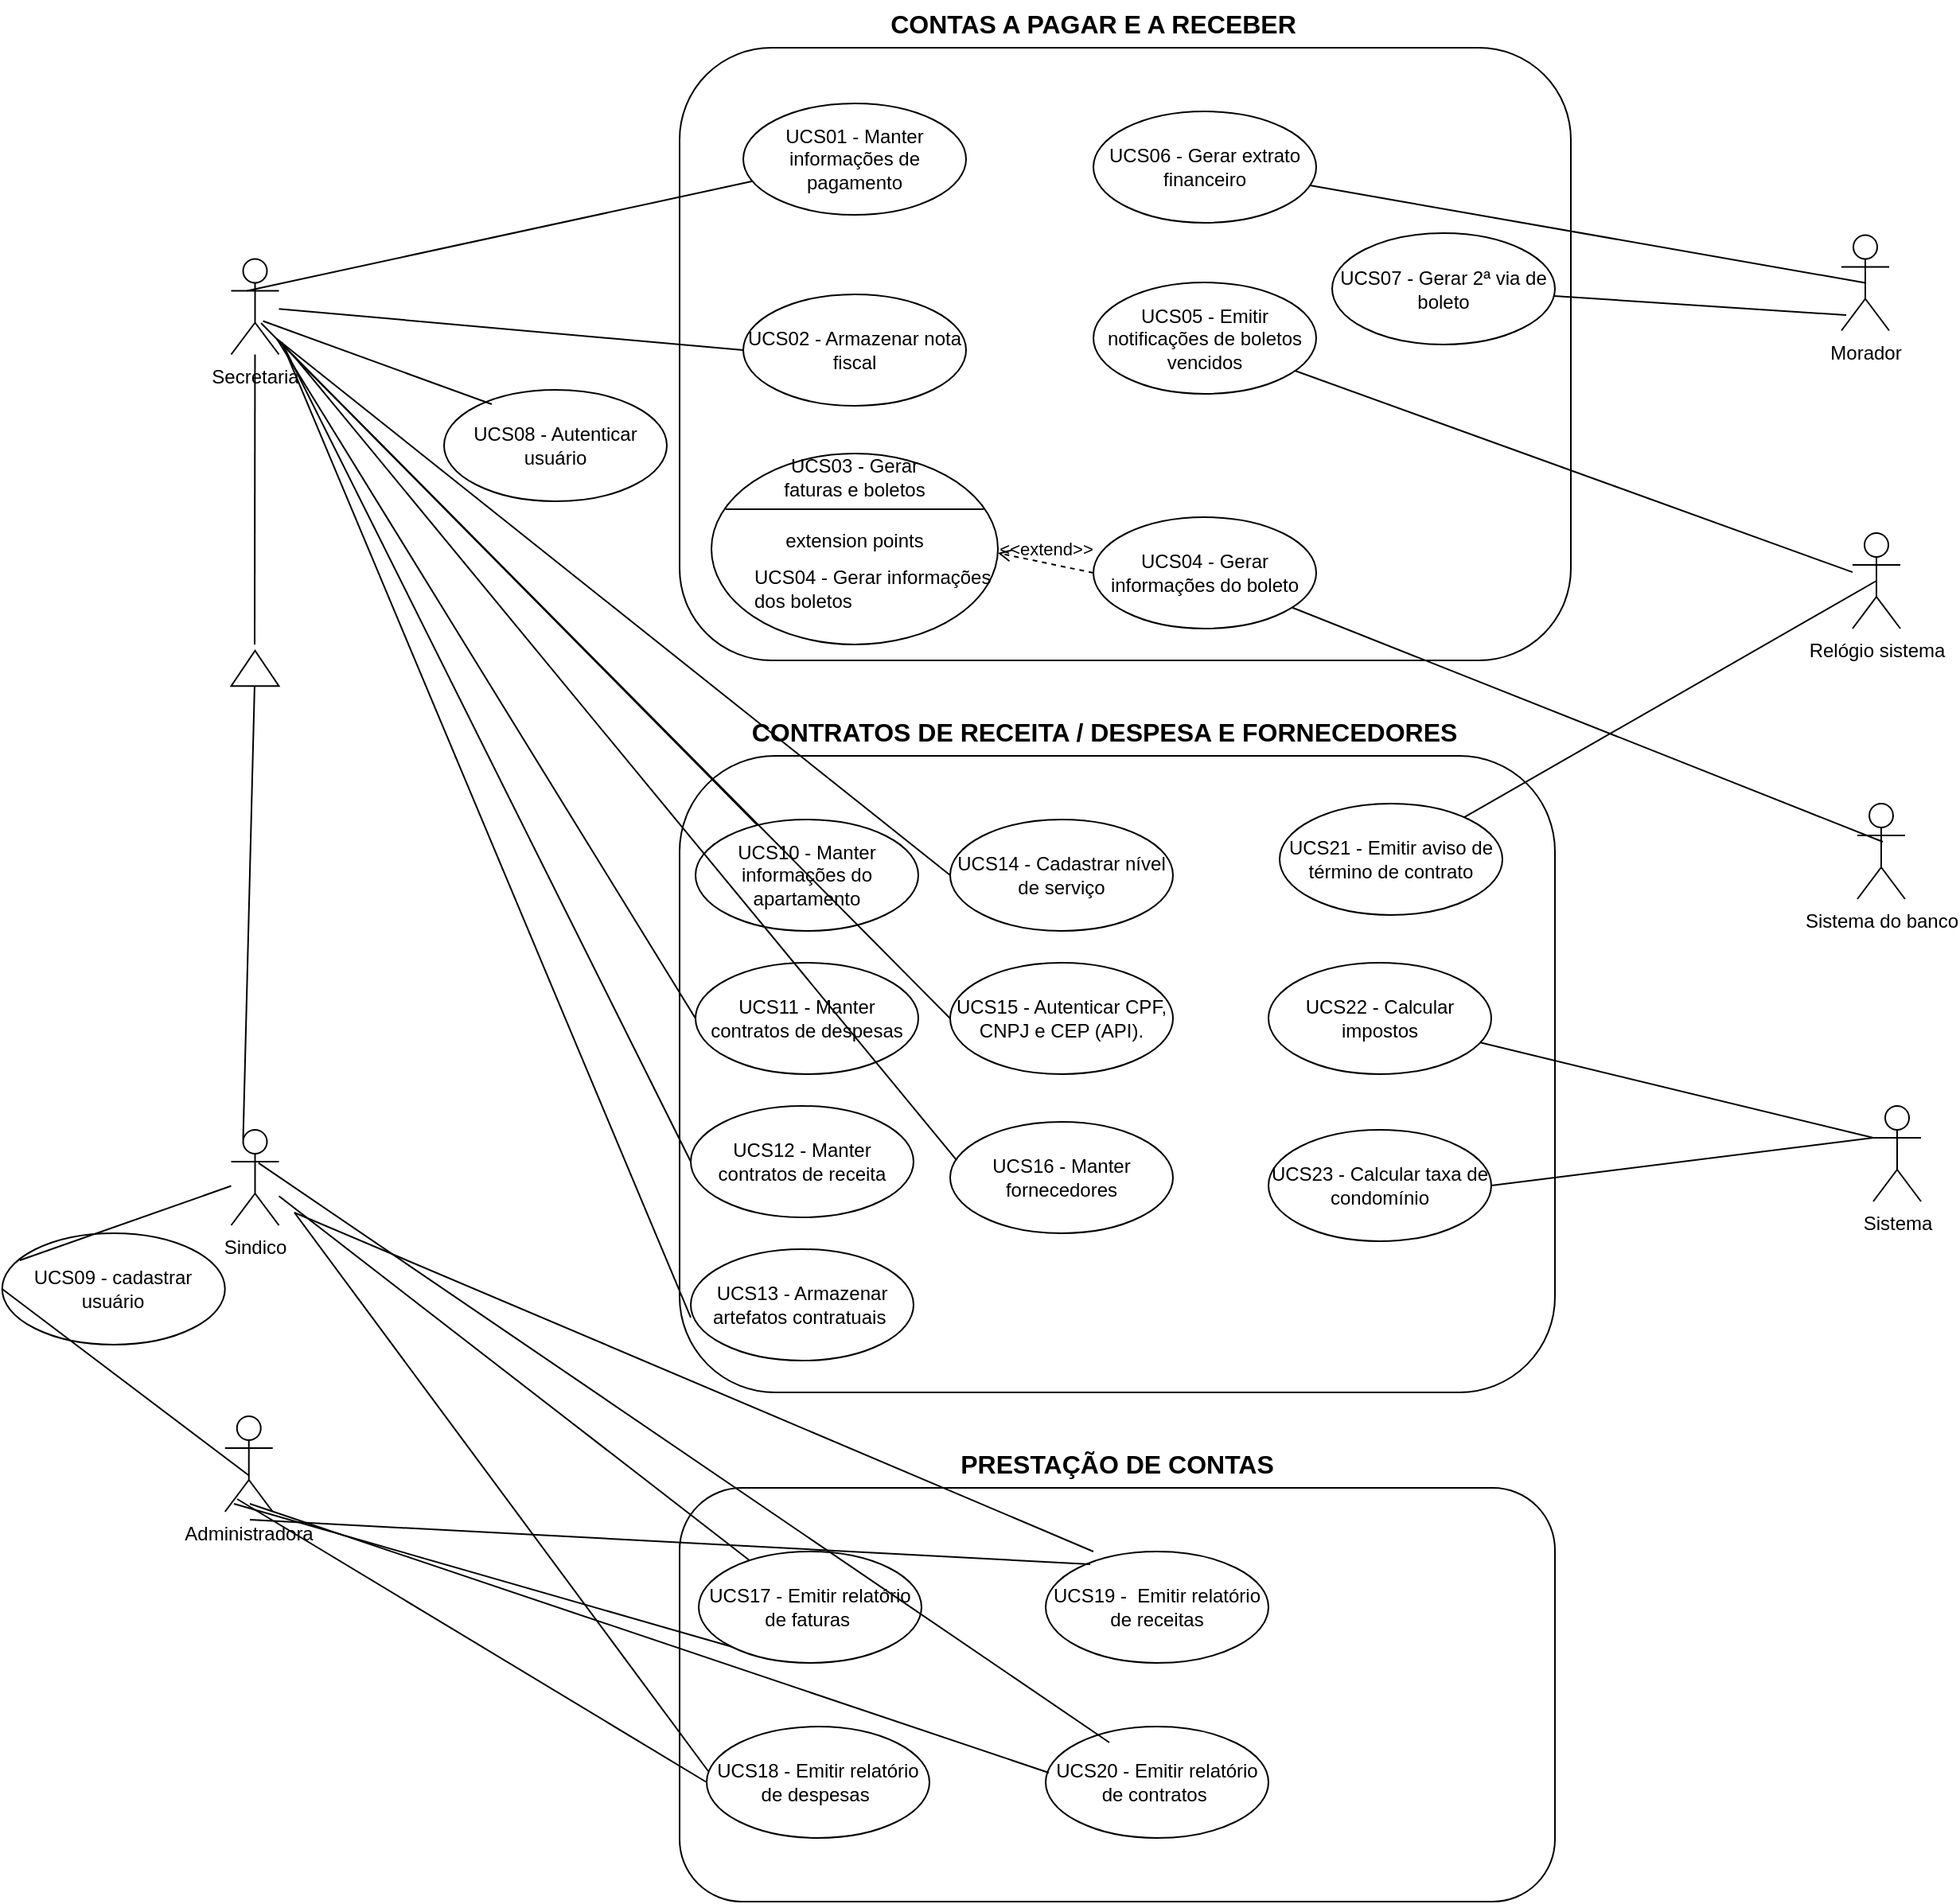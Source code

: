 <mxfile version="22.1.2" type="device" pages="5">
  <diagram id="C5RBs43oDa-KdzZeNtuy" name="sem_arrumacao">
    <mxGraphModel dx="2445" dy="614" grid="1" gridSize="10" guides="1" tooltips="1" connect="1" arrows="1" fold="1" page="1" pageScale="1" pageWidth="1169" pageHeight="1654" math="0" shadow="0">
      <root>
        <mxCell id="WIyWlLk6GJQsqaUBKTNV-0" />
        <mxCell id="WIyWlLk6GJQsqaUBKTNV-1" parent="WIyWlLk6GJQsqaUBKTNV-0" />
        <mxCell id="4UCPlDY1eElr0SMKjK0f-49" value="" style="rounded=1;whiteSpace=wrap;html=1;" parent="WIyWlLk6GJQsqaUBKTNV-1" vertex="1">
          <mxGeometry x="310" y="500" width="550" height="400" as="geometry" />
        </mxCell>
        <mxCell id="SQiC8q7nYtbhmfbLze2i-2" value="" style="rounded=1;whiteSpace=wrap;html=1;" parent="WIyWlLk6GJQsqaUBKTNV-1" vertex="1">
          <mxGeometry x="310" y="55" width="560" height="385" as="geometry" />
        </mxCell>
        <mxCell id="cU9DbLTpWD-7K6Nm_5fW-0" value="Sindico" style="shape=umlActor;verticalLabelPosition=bottom;verticalAlign=top;html=1;" parent="WIyWlLk6GJQsqaUBKTNV-1" vertex="1">
          <mxGeometry x="28.25" y="735" width="30" height="60" as="geometry" />
        </mxCell>
        <mxCell id="cU9DbLTpWD-7K6Nm_5fW-1" value="Secretaria" style="shape=umlActor;verticalLabelPosition=bottom;verticalAlign=top;html=1;" parent="WIyWlLk6GJQsqaUBKTNV-1" vertex="1">
          <mxGeometry x="28.25" y="187.75" width="30" height="60" as="geometry" />
        </mxCell>
        <mxCell id="cU9DbLTpWD-7K6Nm_5fW-3" value="UCS01 - Manter informações de pagamento" style="ellipse;whiteSpace=wrap;html=1;" parent="WIyWlLk6GJQsqaUBKTNV-1" vertex="1">
          <mxGeometry x="350" y="90" width="140" height="70" as="geometry" />
        </mxCell>
        <mxCell id="SQiC8q7nYtbhmfbLze2i-3" value="&lt;b&gt;&lt;font style=&quot;font-size: 16px;&quot;&gt;CONTAS A PAGAR E A RECEBER&lt;/font&gt;&lt;/b&gt;" style="text;html=1;strokeColor=none;fillColor=none;align=center;verticalAlign=middle;whiteSpace=wrap;rounded=0;" parent="WIyWlLk6GJQsqaUBKTNV-1" vertex="1">
          <mxGeometry x="390" y="25" width="360" height="30" as="geometry" />
        </mxCell>
        <mxCell id="SQiC8q7nYtbhmfbLze2i-7" value="" style="endArrow=none;html=1;rounded=0;" parent="WIyWlLk6GJQsqaUBKTNV-1" target="cU9DbLTpWD-7K6Nm_5fW-1" edge="1">
          <mxGeometry width="50" height="50" relative="1" as="geometry">
            <mxPoint x="43" y="430" as="sourcePoint" />
            <mxPoint x="45" y="280" as="targetPoint" />
          </mxGeometry>
        </mxCell>
        <mxCell id="4UCPlDY1eElr0SMKjK0f-6" value="UCS02 - Armazenar nota fiscal" style="ellipse;whiteSpace=wrap;html=1;" parent="WIyWlLk6GJQsqaUBKTNV-1" vertex="1">
          <mxGeometry x="350" y="210" width="140" height="70" as="geometry" />
        </mxCell>
        <mxCell id="4UCPlDY1eElr0SMKjK0f-11" value="Administradora" style="shape=umlActor;verticalLabelPosition=bottom;verticalAlign=top;html=1;" parent="WIyWlLk6GJQsqaUBKTNV-1" vertex="1">
          <mxGeometry x="24.37" y="915" width="30" height="60" as="geometry" />
        </mxCell>
        <mxCell id="4UCPlDY1eElr0SMKjK0f-12" value="Morador" style="shape=umlActor;verticalLabelPosition=bottom;verticalAlign=top;html=1;" parent="WIyWlLk6GJQsqaUBKTNV-1" vertex="1">
          <mxGeometry x="1040" y="172.75" width="30" height="60" as="geometry" />
        </mxCell>
        <mxCell id="4UCPlDY1eElr0SMKjK0f-15" value="Relógio sistema" style="shape=umlActor;verticalLabelPosition=bottom;verticalAlign=top;html=1;" parent="WIyWlLk6GJQsqaUBKTNV-1" vertex="1">
          <mxGeometry x="1047" y="360" width="30" height="60" as="geometry" />
        </mxCell>
        <mxCell id="4UCPlDY1eElr0SMKjK0f-23" value="Sistema do banco" style="shape=umlActor;verticalLabelPosition=bottom;verticalAlign=top;html=1;" parent="WIyWlLk6GJQsqaUBKTNV-1" vertex="1">
          <mxGeometry x="1050" y="530" width="30" height="60" as="geometry" />
        </mxCell>
        <mxCell id="4UCPlDY1eElr0SMKjK0f-24" value="UCS04 - Gerar informações do boleto" style="ellipse;whiteSpace=wrap;html=1;" parent="WIyWlLk6GJQsqaUBKTNV-1" vertex="1">
          <mxGeometry x="570" y="350" width="140" height="70" as="geometry" />
        </mxCell>
        <mxCell id="4UCPlDY1eElr0SMKjK0f-26" value="" style="shape=ellipse;container=1;horizontal=1;horizontalStack=0;resizeParent=1;resizeParentMax=0;resizeLast=0;html=1;dashed=0;collapsible=0;" parent="WIyWlLk6GJQsqaUBKTNV-1" vertex="1">
          <mxGeometry x="330" y="310" width="180" height="120" as="geometry" />
        </mxCell>
        <mxCell id="4UCPlDY1eElr0SMKjK0f-27" value="UCS03 - Gerar &lt;br&gt;faturas e boletos" style="html=1;strokeColor=none;fillColor=none;align=center;verticalAlign=middle;rotatable=0;whiteSpace=wrap;" parent="4UCPlDY1eElr0SMKjK0f-26" vertex="1">
          <mxGeometry width="180" height="30" as="geometry" />
        </mxCell>
        <mxCell id="4UCPlDY1eElr0SMKjK0f-28" value="" style="line;strokeWidth=1;fillColor=none;rotatable=0;labelPosition=right;points=[];portConstraint=eastwest;dashed=0;resizeWidth=1;" parent="4UCPlDY1eElr0SMKjK0f-26" vertex="1">
          <mxGeometry x="9" y="30" width="162" height="10" as="geometry" />
        </mxCell>
        <mxCell id="4UCPlDY1eElr0SMKjK0f-29" value="extension points" style="text;html=1;align=center;verticalAlign=middle;rotatable=0;fillColor=none;strokeColor=none;whiteSpace=wrap;" parent="4UCPlDY1eElr0SMKjK0f-26" vertex="1">
          <mxGeometry y="40" width="180" height="30" as="geometry" />
        </mxCell>
        <mxCell id="4UCPlDY1eElr0SMKjK0f-30" value="UCS04 - Gerar informações dos boletos" style="text;html=1;align=left;verticalAlign=middle;rotatable=0;spacingLeft=25;fillColor=none;strokeColor=none;whiteSpace=wrap;" parent="4UCPlDY1eElr0SMKjK0f-26" vertex="1">
          <mxGeometry y="70" width="180" height="30" as="geometry" />
        </mxCell>
        <mxCell id="4UCPlDY1eElr0SMKjK0f-32" value="" style="endArrow=none;html=1;rounded=0;entryX=0.533;entryY=0.4;entryDx=0;entryDy=0;entryPerimeter=0;" parent="WIyWlLk6GJQsqaUBKTNV-1" source="4UCPlDY1eElr0SMKjK0f-24" target="4UCPlDY1eElr0SMKjK0f-23" edge="1">
          <mxGeometry width="50" height="50" relative="1" as="geometry">
            <mxPoint x="830" y="555" as="sourcePoint" />
            <mxPoint x="1125" y="310" as="targetPoint" />
          </mxGeometry>
        </mxCell>
        <mxCell id="4UCPlDY1eElr0SMKjK0f-33" value="&amp;lt;&amp;lt;extend&amp;gt;&amp;gt;" style="html=1;verticalAlign=bottom;labelBackgroundColor=none;endArrow=open;endFill=0;dashed=1;rounded=0;entryX=1;entryY=0.75;entryDx=0;entryDy=0;exitX=0;exitY=0.5;exitDx=0;exitDy=0;" parent="WIyWlLk6GJQsqaUBKTNV-1" source="4UCPlDY1eElr0SMKjK0f-24" target="4UCPlDY1eElr0SMKjK0f-29" edge="1">
          <mxGeometry width="160" relative="1" as="geometry">
            <mxPoint x="570" y="520" as="sourcePoint" />
            <mxPoint x="730" y="520" as="targetPoint" />
          </mxGeometry>
        </mxCell>
        <mxCell id="4UCPlDY1eElr0SMKjK0f-35" value="UCS05 - Emitir notificações de boletos vencidos" style="ellipse;whiteSpace=wrap;html=1;" parent="WIyWlLk6GJQsqaUBKTNV-1" vertex="1">
          <mxGeometry x="570" y="202.5" width="140" height="70" as="geometry" />
        </mxCell>
        <mxCell id="4UCPlDY1eElr0SMKjK0f-36" value="" style="endArrow=none;html=1;rounded=0;" parent="WIyWlLk6GJQsqaUBKTNV-1" source="4UCPlDY1eElr0SMKjK0f-35" target="4UCPlDY1eElr0SMKjK0f-15" edge="1">
          <mxGeometry width="50" height="50" relative="1" as="geometry">
            <mxPoint x="699" y="370" as="sourcePoint" />
            <mxPoint x="1196" y="114" as="targetPoint" />
          </mxGeometry>
        </mxCell>
        <mxCell id="4UCPlDY1eElr0SMKjK0f-38" value="" style="endArrow=none;html=1;rounded=0;exitX=0.333;exitY=0.333;exitDx=0;exitDy=0;exitPerimeter=0;" parent="WIyWlLk6GJQsqaUBKTNV-1" source="cU9DbLTpWD-7K6Nm_5fW-1" target="cU9DbLTpWD-7K6Nm_5fW-3" edge="1">
          <mxGeometry width="50" height="50" relative="1" as="geometry">
            <mxPoint x="80" y="365" as="sourcePoint" />
            <mxPoint x="375" y="120" as="targetPoint" />
          </mxGeometry>
        </mxCell>
        <mxCell id="4UCPlDY1eElr0SMKjK0f-39" value="UCS06 - Gerar extrato financeiro" style="ellipse;whiteSpace=wrap;html=1;" parent="WIyWlLk6GJQsqaUBKTNV-1" vertex="1">
          <mxGeometry x="570" y="95" width="140" height="70" as="geometry" />
        </mxCell>
        <mxCell id="4UCPlDY1eElr0SMKjK0f-41" value="" style="endArrow=none;html=1;rounded=0;entryX=0;entryY=0.5;entryDx=0;entryDy=0;" parent="WIyWlLk6GJQsqaUBKTNV-1" source="cU9DbLTpWD-7K6Nm_5fW-1" target="4UCPlDY1eElr0SMKjK0f-6" edge="1">
          <mxGeometry width="50" height="50" relative="1" as="geometry">
            <mxPoint x="50" y="120" as="sourcePoint" />
            <mxPoint x="360" y="134" as="targetPoint" />
          </mxGeometry>
        </mxCell>
        <mxCell id="4UCPlDY1eElr0SMKjK0f-43" value="" style="endArrow=none;html=1;rounded=0;exitX=0.5;exitY=0.5;exitDx=0;exitDy=0;exitPerimeter=0;" parent="WIyWlLk6GJQsqaUBKTNV-1" source="4UCPlDY1eElr0SMKjK0f-12" target="4UCPlDY1eElr0SMKjK0f-39" edge="1">
          <mxGeometry width="50" height="50" relative="1" as="geometry">
            <mxPoint x="65" y="620" as="sourcePoint" />
            <mxPoint x="360" y="375" as="targetPoint" />
          </mxGeometry>
        </mxCell>
        <mxCell id="4UCPlDY1eElr0SMKjK0f-45" value="UCS07 - Gerar 2ª via de boleto" style="ellipse;whiteSpace=wrap;html=1;" parent="WIyWlLk6GJQsqaUBKTNV-1" vertex="1">
          <mxGeometry x="720" y="171.5" width="140" height="70" as="geometry" />
        </mxCell>
        <mxCell id="4UCPlDY1eElr0SMKjK0f-47" value="" style="endArrow=none;html=1;rounded=0;entryX=0.1;entryY=0.838;entryDx=0;entryDy=0;entryPerimeter=0;" parent="WIyWlLk6GJQsqaUBKTNV-1" source="4UCPlDY1eElr0SMKjK0f-45" target="4UCPlDY1eElr0SMKjK0f-12" edge="1">
          <mxGeometry width="50" height="50" relative="1" as="geometry">
            <mxPoint x="719" y="400" as="sourcePoint" />
            <mxPoint x="1211" y="434" as="targetPoint" />
          </mxGeometry>
        </mxCell>
        <mxCell id="4UCPlDY1eElr0SMKjK0f-50" value="&lt;b&gt;&lt;font style=&quot;font-size: 16px;&quot;&gt;CONTRATOS DE RECEITA / DESPESA E FORNECEDORES&lt;/font&gt;&lt;/b&gt;" style="text;html=1;strokeColor=none;fillColor=none;align=center;verticalAlign=middle;whiteSpace=wrap;rounded=0;" parent="WIyWlLk6GJQsqaUBKTNV-1" vertex="1">
          <mxGeometry x="322" y="470" width="510" height="30" as="geometry" />
        </mxCell>
        <mxCell id="4UCPlDY1eElr0SMKjK0f-51" value="UCS08 - Autenticar usuário" style="ellipse;whiteSpace=wrap;html=1;" parent="WIyWlLk6GJQsqaUBKTNV-1" vertex="1">
          <mxGeometry x="162" y="270" width="140" height="70" as="geometry" />
        </mxCell>
        <mxCell id="4UCPlDY1eElr0SMKjK0f-53" value="" style="endArrow=none;html=1;rounded=0;exitX=0.667;exitY=0.65;exitDx=0;exitDy=0;exitPerimeter=0;entryX=0.214;entryY=0.129;entryDx=0;entryDy=0;entryPerimeter=0;" parent="WIyWlLk6GJQsqaUBKTNV-1" source="cU9DbLTpWD-7K6Nm_5fW-1" target="4UCPlDY1eElr0SMKjK0f-51" edge="1">
          <mxGeometry width="50" height="50" relative="1" as="geometry">
            <mxPoint x="65" y="620" as="sourcePoint" />
            <mxPoint x="390" y="581" as="targetPoint" />
          </mxGeometry>
        </mxCell>
        <mxCell id="4UCPlDY1eElr0SMKjK0f-54" value="UCS09 - cadastrar usuário" style="ellipse;whiteSpace=wrap;html=1;" parent="WIyWlLk6GJQsqaUBKTNV-1" vertex="1">
          <mxGeometry x="-115.63" y="800" width="140" height="70" as="geometry" />
        </mxCell>
        <mxCell id="4UCPlDY1eElr0SMKjK0f-56" value="" style="endArrow=none;html=1;rounded=0;exitX=0.079;exitY=0.243;exitDx=0;exitDy=0;exitPerimeter=0;" parent="WIyWlLk6GJQsqaUBKTNV-1" source="4UCPlDY1eElr0SMKjK0f-54" target="cU9DbLTpWD-7K6Nm_5fW-0" edge="1">
          <mxGeometry width="50" height="50" relative="1" as="geometry">
            <mxPoint x="223" y="724" as="sourcePoint" />
            <mxPoint x="390" y="450" as="targetPoint" />
          </mxGeometry>
        </mxCell>
        <mxCell id="4UCPlDY1eElr0SMKjK0f-57" value="" style="endArrow=none;html=1;rounded=0;exitX=0;exitY=0.5;exitDx=0;exitDy=0;entryX=0.492;entryY=0.617;entryDx=0;entryDy=0;entryPerimeter=0;" parent="WIyWlLk6GJQsqaUBKTNV-1" source="4UCPlDY1eElr0SMKjK0f-54" target="4UCPlDY1eElr0SMKjK0f-11" edge="1">
          <mxGeometry width="50" height="50" relative="1" as="geometry">
            <mxPoint x="363" y="872" as="sourcePoint" />
            <mxPoint x="310" y="585" as="targetPoint" />
          </mxGeometry>
        </mxCell>
        <mxCell id="4UCPlDY1eElr0SMKjK0f-59" value="UCS10 - Manter informações do apartamento" style="ellipse;whiteSpace=wrap;html=1;" parent="WIyWlLk6GJQsqaUBKTNV-1" vertex="1">
          <mxGeometry x="320" y="540" width="140" height="70" as="geometry" />
        </mxCell>
        <mxCell id="4UCPlDY1eElr0SMKjK0f-63" value="" style="endArrow=none;html=1;rounded=0;exitX=0.625;exitY=0.671;exitDx=0;exitDy=0;exitPerimeter=0;" parent="WIyWlLk6GJQsqaUBKTNV-1" source="cU9DbLTpWD-7K6Nm_5fW-1" target="4UCPlDY1eElr0SMKjK0f-59" edge="1">
          <mxGeometry width="50" height="50" relative="1" as="geometry">
            <mxPoint x="58" y="237" as="sourcePoint" />
            <mxPoint x="202" y="289" as="targetPoint" />
          </mxGeometry>
        </mxCell>
        <mxCell id="4UCPlDY1eElr0SMKjK0f-65" value="UCS11 - Manter contratos de despesas" style="ellipse;whiteSpace=wrap;html=1;" parent="WIyWlLk6GJQsqaUBKTNV-1" vertex="1">
          <mxGeometry x="320" y="630" width="140" height="70" as="geometry" />
        </mxCell>
        <mxCell id="4UCPlDY1eElr0SMKjK0f-67" value="UCS12 - Manter contratos de receita" style="ellipse;whiteSpace=wrap;html=1;" parent="WIyWlLk6GJQsqaUBKTNV-1" vertex="1">
          <mxGeometry x="317" y="720" width="140" height="70" as="geometry" />
        </mxCell>
        <mxCell id="4UCPlDY1eElr0SMKjK0f-68" value="" style="endArrow=none;html=1;rounded=0;exitX=0.625;exitY=0.671;exitDx=0;exitDy=0;exitPerimeter=0;entryX=0;entryY=0.5;entryDx=0;entryDy=0;" parent="WIyWlLk6GJQsqaUBKTNV-1" target="4UCPlDY1eElr0SMKjK0f-65" edge="1">
          <mxGeometry width="50" height="50" relative="1" as="geometry">
            <mxPoint x="57" y="238" as="sourcePoint" />
            <mxPoint x="369" y="554" as="targetPoint" />
          </mxGeometry>
        </mxCell>
        <mxCell id="4UCPlDY1eElr0SMKjK0f-69" value="" style="endArrow=none;html=1;rounded=0;entryX=0;entryY=0.5;entryDx=0;entryDy=0;" parent="WIyWlLk6GJQsqaUBKTNV-1" target="4UCPlDY1eElr0SMKjK0f-67" edge="1">
          <mxGeometry width="50" height="50" relative="1" as="geometry">
            <mxPoint x="60" y="240" as="sourcePoint" />
            <mxPoint x="330" y="675" as="targetPoint" />
          </mxGeometry>
        </mxCell>
        <mxCell id="4UCPlDY1eElr0SMKjK0f-71" value="UCS21 - Emitir aviso de término de contrato" style="ellipse;whiteSpace=wrap;html=1;" parent="WIyWlLk6GJQsqaUBKTNV-1" vertex="1">
          <mxGeometry x="687" y="530" width="140" height="70" as="geometry" />
        </mxCell>
        <mxCell id="4UCPlDY1eElr0SMKjK0f-72" value="" style="endArrow=none;html=1;rounded=0;entryX=0.5;entryY=0.5;entryDx=0;entryDy=0;entryPerimeter=0;" parent="WIyWlLk6GJQsqaUBKTNV-1" source="4UCPlDY1eElr0SMKjK0f-71" target="4UCPlDY1eElr0SMKjK0f-15" edge="1">
          <mxGeometry width="50" height="50" relative="1" as="geometry">
            <mxPoint x="702" y="398" as="sourcePoint" />
            <mxPoint x="1076" y="564" as="targetPoint" />
          </mxGeometry>
        </mxCell>
        <mxCell id="4UCPlDY1eElr0SMKjK0f-74" value="UCS13 - Armazenar artefatos contratuais&amp;nbsp;" style="ellipse;whiteSpace=wrap;html=1;" parent="WIyWlLk6GJQsqaUBKTNV-1" vertex="1">
          <mxGeometry x="317" y="810" width="140" height="70" as="geometry" />
        </mxCell>
        <mxCell id="4UCPlDY1eElr0SMKjK0f-77" value="" style="endArrow=none;html=1;rounded=0;entryX=0;entryY=0.614;entryDx=0;entryDy=0;entryPerimeter=0;" parent="WIyWlLk6GJQsqaUBKTNV-1" target="4UCPlDY1eElr0SMKjK0f-74" edge="1">
          <mxGeometry width="50" height="50" relative="1" as="geometry">
            <mxPoint x="60" y="240" as="sourcePoint" />
            <mxPoint x="327" y="765" as="targetPoint" />
          </mxGeometry>
        </mxCell>
        <mxCell id="4UCPlDY1eElr0SMKjK0f-78" value="UCS14 - Cadastrar nível de serviço" style="ellipse;whiteSpace=wrap;html=1;" parent="WIyWlLk6GJQsqaUBKTNV-1" vertex="1">
          <mxGeometry x="480" y="540" width="140" height="70" as="geometry" />
        </mxCell>
        <mxCell id="4UCPlDY1eElr0SMKjK0f-80" value="" style="endArrow=none;html=1;rounded=0;exitX=0.625;exitY=0.671;exitDx=0;exitDy=0;exitPerimeter=0;entryX=0;entryY=0.5;entryDx=0;entryDy=0;" parent="WIyWlLk6GJQsqaUBKTNV-1" target="4UCPlDY1eElr0SMKjK0f-78" edge="1">
          <mxGeometry width="50" height="50" relative="1" as="geometry">
            <mxPoint x="57" y="238" as="sourcePoint" />
            <mxPoint x="369" y="554" as="targetPoint" />
          </mxGeometry>
        </mxCell>
        <mxCell id="4UCPlDY1eElr0SMKjK0f-81" value="UCS15 - Autenticar CPF, CNPJ e CEP (API).&lt;span id=&quot;docs-internal-guid-63b1ee13-7fff-c8e3-a732-95ebb196a6bd&quot;&gt;&lt;/span&gt;" style="ellipse;whiteSpace=wrap;html=1;" parent="WIyWlLk6GJQsqaUBKTNV-1" vertex="1">
          <mxGeometry x="480" y="630" width="140" height="70" as="geometry" />
        </mxCell>
        <mxCell id="4UCPlDY1eElr0SMKjK0f-84" value="" style="rounded=1;whiteSpace=wrap;html=1;" parent="WIyWlLk6GJQsqaUBKTNV-1" vertex="1">
          <mxGeometry x="310" y="960" width="550" height="260" as="geometry" />
        </mxCell>
        <mxCell id="4UCPlDY1eElr0SMKjK0f-85" value="UCS16 - Manter fornecedores" style="ellipse;whiteSpace=wrap;html=1;" parent="WIyWlLk6GJQsqaUBKTNV-1" vertex="1">
          <mxGeometry x="480" y="730" width="140" height="70" as="geometry" />
        </mxCell>
        <mxCell id="4UCPlDY1eElr0SMKjK0f-86" value="" style="endArrow=none;html=1;rounded=0;exitX=0.625;exitY=0.671;exitDx=0;exitDy=0;exitPerimeter=0;entryX=0;entryY=0.5;entryDx=0;entryDy=0;" parent="WIyWlLk6GJQsqaUBKTNV-1" target="4UCPlDY1eElr0SMKjK0f-81" edge="1">
          <mxGeometry width="50" height="50" relative="1" as="geometry">
            <mxPoint x="57" y="238" as="sourcePoint" />
            <mxPoint x="369" y="554" as="targetPoint" />
          </mxGeometry>
        </mxCell>
        <mxCell id="4UCPlDY1eElr0SMKjK0f-87" value="" style="endArrow=none;html=1;rounded=0;exitX=0.625;exitY=0.671;exitDx=0;exitDy=0;exitPerimeter=0;entryX=0.029;entryY=0.343;entryDx=0;entryDy=0;entryPerimeter=0;" parent="WIyWlLk6GJQsqaUBKTNV-1" target="4UCPlDY1eElr0SMKjK0f-85" edge="1">
          <mxGeometry width="50" height="50" relative="1" as="geometry">
            <mxPoint x="67" y="248" as="sourcePoint" />
            <mxPoint x="490" y="675" as="targetPoint" />
          </mxGeometry>
        </mxCell>
        <mxCell id="4UCPlDY1eElr0SMKjK0f-88" value="&lt;b&gt;&lt;font style=&quot;font-size: 16px;&quot;&gt;PRESTAÇÃO DE CONTAS&lt;/font&gt;&lt;/b&gt;" style="text;html=1;strokeColor=none;fillColor=none;align=center;verticalAlign=middle;whiteSpace=wrap;rounded=0;" parent="WIyWlLk6GJQsqaUBKTNV-1" vertex="1">
          <mxGeometry x="330" y="930" width="510" height="30" as="geometry" />
        </mxCell>
        <mxCell id="4UCPlDY1eElr0SMKjK0f-89" value="UCS17 - Emitir relatório de faturas&amp;nbsp;" style="ellipse;whiteSpace=wrap;html=1;" parent="WIyWlLk6GJQsqaUBKTNV-1" vertex="1">
          <mxGeometry x="322" y="1000" width="140" height="70" as="geometry" />
        </mxCell>
        <mxCell id="4UCPlDY1eElr0SMKjK0f-92" value="UCS18 - Emitir relatório de despesas&amp;nbsp;" style="ellipse;whiteSpace=wrap;html=1;" parent="WIyWlLk6GJQsqaUBKTNV-1" vertex="1">
          <mxGeometry x="327" y="1110" width="140" height="70" as="geometry" />
        </mxCell>
        <mxCell id="4UCPlDY1eElr0SMKjK0f-95" value="" style="endArrow=none;html=1;rounded=0;exitX=0.25;exitY=0.1;exitDx=0;exitDy=0;exitPerimeter=0;" parent="WIyWlLk6GJQsqaUBKTNV-1" source="cU9DbLTpWD-7K6Nm_5fW-0" target="SQiC8q7nYtbhmfbLze2i-6" edge="1">
          <mxGeometry width="50" height="50" relative="1" as="geometry">
            <mxPoint x="36" y="741" as="sourcePoint" />
            <mxPoint x="45" y="280" as="targetPoint" />
          </mxGeometry>
        </mxCell>
        <mxCell id="SQiC8q7nYtbhmfbLze2i-6" value="" style="triangle;whiteSpace=wrap;html=1;rotation=-90;" parent="WIyWlLk6GJQsqaUBKTNV-1" vertex="1">
          <mxGeometry x="32.12" y="430" width="22.25" height="30" as="geometry" />
        </mxCell>
        <mxCell id="4UCPlDY1eElr0SMKjK0f-96" value="" style="endArrow=none;html=1;rounded=0;exitX=0;exitY=0.5;exitDx=0;exitDy=0;entryX=0.492;entryY=0.617;entryDx=0;entryDy=0;entryPerimeter=0;" parent="WIyWlLk6GJQsqaUBKTNV-1" source="4UCPlDY1eElr0SMKjK0f-92" edge="1">
          <mxGeometry width="50" height="50" relative="1" as="geometry">
            <mxPoint x="160" y="815" as="sourcePoint" />
            <mxPoint x="32" y="967" as="targetPoint" />
          </mxGeometry>
        </mxCell>
        <mxCell id="4UCPlDY1eElr0SMKjK0f-97" value="" style="endArrow=none;html=1;rounded=0;exitX=0;exitY=1;exitDx=0;exitDy=0;" parent="WIyWlLk6GJQsqaUBKTNV-1" source="4UCPlDY1eElr0SMKjK0f-89" edge="1">
          <mxGeometry width="50" height="50" relative="1" as="geometry">
            <mxPoint x="340" y="1165" as="sourcePoint" />
            <mxPoint x="30" y="970" as="targetPoint" />
          </mxGeometry>
        </mxCell>
        <mxCell id="4UCPlDY1eElr0SMKjK0f-98" value="" style="endArrow=none;html=1;rounded=0;fontStyle=1" parent="WIyWlLk6GJQsqaUBKTNV-1" source="4UCPlDY1eElr0SMKjK0f-89" target="cU9DbLTpWD-7K6Nm_5fW-0" edge="1">
          <mxGeometry width="50" height="50" relative="1" as="geometry">
            <mxPoint x="353" y="1070" as="sourcePoint" />
            <mxPoint x="40" y="980" as="targetPoint" />
          </mxGeometry>
        </mxCell>
        <mxCell id="4UCPlDY1eElr0SMKjK0f-99" value="" style="endArrow=none;html=1;rounded=0;exitX=0.007;exitY=0.4;exitDx=0;exitDy=0;exitPerimeter=0;" parent="WIyWlLk6GJQsqaUBKTNV-1" source="4UCPlDY1eElr0SMKjK0f-92" edge="1">
          <mxGeometry width="50" height="50" relative="1" as="geometry">
            <mxPoint x="364" y="1016" as="sourcePoint" />
            <mxPoint x="68" y="787" as="targetPoint" />
          </mxGeometry>
        </mxCell>
        <mxCell id="4UCPlDY1eElr0SMKjK0f-102" value="UCS19 -&amp;nbsp; Emitir relatório de receitas" style="ellipse;whiteSpace=wrap;html=1;" parent="WIyWlLk6GJQsqaUBKTNV-1" vertex="1">
          <mxGeometry x="540" y="1000" width="140" height="70" as="geometry" />
        </mxCell>
        <mxCell id="4UCPlDY1eElr0SMKjK0f-104" value="" style="endArrow=none;html=1;rounded=0;exitX=0.214;exitY=0;exitDx=0;exitDy=0;exitPerimeter=0;" parent="WIyWlLk6GJQsqaUBKTNV-1" source="4UCPlDY1eElr0SMKjK0f-102" edge="1">
          <mxGeometry width="50" height="50" relative="1" as="geometry">
            <mxPoint x="364" y="1016" as="sourcePoint" />
            <mxPoint x="68" y="787" as="targetPoint" />
          </mxGeometry>
        </mxCell>
        <mxCell id="4UCPlDY1eElr0SMKjK0f-105" value="" style="endArrow=none;html=1;rounded=0;exitX=0.2;exitY=0.114;exitDx=0;exitDy=0;exitPerimeter=0;" parent="WIyWlLk6GJQsqaUBKTNV-1" source="4UCPlDY1eElr0SMKjK0f-102" edge="1">
          <mxGeometry width="50" height="50" relative="1" as="geometry">
            <mxPoint x="353" y="1070" as="sourcePoint" />
            <mxPoint x="40" y="980" as="targetPoint" />
          </mxGeometry>
        </mxCell>
        <mxCell id="4UCPlDY1eElr0SMKjK0f-106" value="UCS20 - Emitir relatório de contratos&amp;nbsp;" style="ellipse;whiteSpace=wrap;html=1;" parent="WIyWlLk6GJQsqaUBKTNV-1" vertex="1">
          <mxGeometry x="540" y="1110" width="140" height="70" as="geometry" />
        </mxCell>
        <mxCell id="4UCPlDY1eElr0SMKjK0f-108" value="" style="endArrow=none;html=1;rounded=0;exitX=0.014;exitY=0.414;exitDx=0;exitDy=0;exitPerimeter=0;" parent="WIyWlLk6GJQsqaUBKTNV-1" source="4UCPlDY1eElr0SMKjK0f-106" edge="1">
          <mxGeometry width="50" height="50" relative="1" as="geometry">
            <mxPoint x="578" y="1018" as="sourcePoint" />
            <mxPoint x="40" y="970" as="targetPoint" />
          </mxGeometry>
        </mxCell>
        <mxCell id="4UCPlDY1eElr0SMKjK0f-109" value="" style="endArrow=none;html=1;rounded=0;fontStyle=1;exitX=0;exitY=1;exitDx=0;exitDy=0;entryX=0.572;entryY=0.347;entryDx=0;entryDy=0;entryPerimeter=0;" parent="WIyWlLk6GJQsqaUBKTNV-1" target="cU9DbLTpWD-7K6Nm_5fW-0" edge="1">
          <mxGeometry width="50" height="50" relative="1" as="geometry">
            <mxPoint x="580" y="1120" as="sourcePoint" />
            <mxPoint x="68" y="787" as="targetPoint" />
          </mxGeometry>
        </mxCell>
        <mxCell id="5yDiXzWv83BswuT4PbV0-1" value="Sistema" style="shape=umlActor;verticalLabelPosition=bottom;verticalAlign=top;html=1;" parent="WIyWlLk6GJQsqaUBKTNV-1" vertex="1">
          <mxGeometry x="1060" y="720" width="30" height="60" as="geometry" />
        </mxCell>
        <mxCell id="5yDiXzWv83BswuT4PbV0-2" value="UCS22 - Calcular impostos" style="ellipse;whiteSpace=wrap;html=1;" parent="WIyWlLk6GJQsqaUBKTNV-1" vertex="1">
          <mxGeometry x="680" y="630" width="140" height="70" as="geometry" />
        </mxCell>
        <mxCell id="5yDiXzWv83BswuT4PbV0-5" value="UCS23 - Calcular taxa de condomínio" style="ellipse;whiteSpace=wrap;html=1;" parent="WIyWlLk6GJQsqaUBKTNV-1" vertex="1">
          <mxGeometry x="680" y="735" width="140" height="70" as="geometry" />
        </mxCell>
        <mxCell id="5yDiXzWv83BswuT4PbV0-6" value="" style="endArrow=none;html=1;rounded=0;entryX=0;entryY=0.333;entryDx=0;entryDy=0;entryPerimeter=0;" parent="WIyWlLk6GJQsqaUBKTNV-1" source="5yDiXzWv83BswuT4PbV0-2" target="5yDiXzWv83BswuT4PbV0-1" edge="1">
          <mxGeometry width="50" height="50" relative="1" as="geometry">
            <mxPoint x="676" y="582" as="sourcePoint" />
            <mxPoint x="1050" y="748" as="targetPoint" />
          </mxGeometry>
        </mxCell>
        <mxCell id="5yDiXzWv83BswuT4PbV0-7" value="" style="endArrow=none;html=1;rounded=0;entryX=0;entryY=0.333;entryDx=0;entryDy=0;entryPerimeter=0;exitX=1;exitY=0.5;exitDx=0;exitDy=0;" parent="WIyWlLk6GJQsqaUBKTNV-1" source="5yDiXzWv83BswuT4PbV0-5" target="5yDiXzWv83BswuT4PbV0-1" edge="1">
          <mxGeometry width="50" height="50" relative="1" as="geometry">
            <mxPoint x="803" y="730" as="sourcePoint" />
            <mxPoint x="1050" y="790" as="targetPoint" />
          </mxGeometry>
        </mxCell>
      </root>
    </mxGraphModel>
  </diagram>
  <diagram name="arrumado" id="2QEdL8uxEKyV_8l3enPv">
    <mxGraphModel dx="1276" dy="614" grid="1" gridSize="10" guides="1" tooltips="1" connect="1" arrows="1" fold="1" page="1" pageScale="1" pageWidth="1169" pageHeight="1654" math="0" shadow="0">
      <root>
        <mxCell id="MBhiR90r51Uk3er9Oekc-0" />
        <mxCell id="MBhiR90r51Uk3er9Oekc-1" parent="MBhiR90r51Uk3er9Oekc-0" />
        <mxCell id="68NzLlq9jgOMsxDr_C-r-6" value="" style="rounded=1;whiteSpace=wrap;html=1;" parent="MBhiR90r51Uk3er9Oekc-1" vertex="1">
          <mxGeometry x="182.76" y="120" width="790" height="1300" as="geometry" />
        </mxCell>
        <mxCell id="MBhiR90r51Uk3er9Oekc-2" value="" style="rounded=1;whiteSpace=wrap;html=1;" parent="MBhiR90r51Uk3er9Oekc-1" vertex="1">
          <mxGeometry x="337.76" y="660" width="472.24" height="490" as="geometry" />
        </mxCell>
        <mxCell id="MBhiR90r51Uk3er9Oekc-3" value="" style="rounded=1;whiteSpace=wrap;html=1;" parent="MBhiR90r51Uk3er9Oekc-1" vertex="1">
          <mxGeometry x="339.76" y="200" width="470.24" height="405" as="geometry" />
        </mxCell>
        <mxCell id="MBhiR90r51Uk3er9Oekc-4" value="Sindico" style="shape=umlActor;verticalLabelPosition=bottom;verticalAlign=top;html=1;" parent="MBhiR90r51Uk3er9Oekc-1" vertex="1">
          <mxGeometry x="68.76" y="994" width="30" height="60" as="geometry" />
        </mxCell>
        <mxCell id="MBhiR90r51Uk3er9Oekc-5" value="Secretaria" style="shape=umlActor;verticalLabelPosition=bottom;verticalAlign=top;html=1;" parent="MBhiR90r51Uk3er9Oekc-1" vertex="1">
          <mxGeometry x="60" y="660" width="30" height="60" as="geometry" />
        </mxCell>
        <mxCell id="MBhiR90r51Uk3er9Oekc-7" value="&lt;b&gt;&lt;font style=&quot;font-size: 16px;&quot;&gt;CONTAS A PAGAR E A RECEBER&lt;/font&gt;&lt;/b&gt;" style="text;html=1;strokeColor=none;fillColor=none;align=center;verticalAlign=middle;whiteSpace=wrap;rounded=0;" parent="MBhiR90r51Uk3er9Oekc-1" vertex="1">
          <mxGeometry x="394.88" y="160" width="360" height="30" as="geometry" />
        </mxCell>
        <mxCell id="MBhiR90r51Uk3er9Oekc-9" value="UCS05 - Manter pagamentos" style="ellipse;whiteSpace=wrap;html=1;" parent="MBhiR90r51Uk3er9Oekc-1" vertex="1">
          <mxGeometry x="377.76" y="410" width="140" height="70" as="geometry" />
        </mxCell>
        <mxCell id="MBhiR90r51Uk3er9Oekc-10" value="Administrador" style="shape=umlActor;verticalLabelPosition=bottom;verticalAlign=top;html=1;" parent="MBhiR90r51Uk3er9Oekc-1" vertex="1">
          <mxGeometry x="66.89" y="1260" width="30" height="60" as="geometry" />
        </mxCell>
        <mxCell id="MBhiR90r51Uk3er9Oekc-11" value="Morador" style="shape=umlActor;verticalLabelPosition=bottom;verticalAlign=top;html=1;" parent="MBhiR90r51Uk3er9Oekc-1" vertex="1">
          <mxGeometry x="1035.76" y="293" width="30" height="60" as="geometry" />
        </mxCell>
        <mxCell id="MBhiR90r51Uk3er9Oekc-13" value="Sistema do Banco do Brasil" style="shape=umlActor;verticalLabelPosition=bottom;verticalAlign=top;html=1;" parent="MBhiR90r51Uk3er9Oekc-1" vertex="1">
          <mxGeometry x="1038.76" y="520" width="30" height="60" as="geometry" />
        </mxCell>
        <mxCell id="MBhiR90r51Uk3er9Oekc-14" value="UCS08 - Gerar informações do boleto" style="ellipse;whiteSpace=wrap;html=1;" parent="MBhiR90r51Uk3er9Oekc-1" vertex="1">
          <mxGeometry x="614.76" y="500" width="140" height="70" as="geometry" />
        </mxCell>
        <mxCell id="MBhiR90r51Uk3er9Oekc-21" value="&amp;lt;&amp;lt;include&amp;gt;&amp;gt;" style="html=1;verticalAlign=bottom;labelBackgroundColor=none;endArrow=open;endFill=0;dashed=1;rounded=0;entryX=0;entryY=0.5;entryDx=0;entryDy=0;exitX=1;exitY=0.5;exitDx=0;exitDy=0;" parent="MBhiR90r51Uk3er9Oekc-1" source="68NzLlq9jgOMsxDr_C-r-0" target="MBhiR90r51Uk3er9Oekc-14" edge="1">
          <mxGeometry x="0.012" width="160" relative="1" as="geometry">
            <mxPoint x="592.76" y="680" as="sourcePoint" />
            <mxPoint x="532.76" y="552.5" as="targetPoint" />
            <mxPoint as="offset" />
          </mxGeometry>
        </mxCell>
        <mxCell id="MBhiR90r51Uk3er9Oekc-22" value="UCS04 - Notificar boletos vencidos" style="ellipse;whiteSpace=wrap;html=1;" parent="MBhiR90r51Uk3er9Oekc-1" vertex="1">
          <mxGeometry x="377.76" y="318" width="140" height="70" as="geometry" />
        </mxCell>
        <mxCell id="MBhiR90r51Uk3er9Oekc-25" value="UCS03 - Gerar extrato financeiro" style="ellipse;whiteSpace=wrap;html=1;" parent="MBhiR90r51Uk3er9Oekc-1" vertex="1">
          <mxGeometry x="377.76" y="230" width="140" height="70" as="geometry" />
        </mxCell>
        <mxCell id="MBhiR90r51Uk3er9Oekc-30" value="&lt;b&gt;&lt;font style=&quot;font-size: 16px;&quot;&gt;CONTRATOS&lt;/font&gt;&lt;/b&gt;" style="text;html=1;strokeColor=none;fillColor=none;align=center;verticalAlign=middle;whiteSpace=wrap;rounded=0;" parent="MBhiR90r51Uk3er9Oekc-1" vertex="1">
          <mxGeometry x="347.76" y="630" width="452.24" height="30" as="geometry" />
        </mxCell>
        <mxCell id="MBhiR90r51Uk3er9Oekc-31" value="UCS01 - Autenticar usuário" style="ellipse;whiteSpace=wrap;html=1;" parent="MBhiR90r51Uk3er9Oekc-1" vertex="1">
          <mxGeometry x="197.76" y="200" width="140" height="70" as="geometry" />
        </mxCell>
        <mxCell id="MBhiR90r51Uk3er9Oekc-33" value="UCS02 - Manter usuário" style="ellipse;whiteSpace=wrap;html=1;" parent="MBhiR90r51Uk3er9Oekc-1" vertex="1">
          <mxGeometry x="252.76" y="1142" width="140" height="70" as="geometry" />
        </mxCell>
        <mxCell id="MBhiR90r51Uk3er9Oekc-36" value="UCS10 - Manter apartamentos" style="ellipse;whiteSpace=wrap;html=1;" parent="MBhiR90r51Uk3er9Oekc-1" vertex="1">
          <mxGeometry x="260" y="1300" width="140" height="70" as="geometry" />
        </mxCell>
        <mxCell id="MBhiR90r51Uk3er9Oekc-38" value="UCS11 - Manter contratos" style="ellipse;whiteSpace=wrap;html=1;" parent="MBhiR90r51Uk3er9Oekc-1" vertex="1">
          <mxGeometry x="364.76" y="850" width="140" height="70" as="geometry" />
        </mxCell>
        <mxCell id="MBhiR90r51Uk3er9Oekc-39" value="UCS16 - Excluir registros" style="ellipse;whiteSpace=wrap;html=1;" parent="MBhiR90r51Uk3er9Oekc-1" vertex="1">
          <mxGeometry x="252.76" y="1220" width="140" height="70" as="geometry" />
        </mxCell>
        <mxCell id="MBhiR90r51Uk3er9Oekc-42" value="UCS14 - Notificar término de contrato" style="ellipse;whiteSpace=wrap;html=1;" parent="MBhiR90r51Uk3er9Oekc-1" vertex="1">
          <mxGeometry x="622.76" y="872" width="140" height="70" as="geometry" />
        </mxCell>
        <mxCell id="MBhiR90r51Uk3er9Oekc-48" value="UCS13 - Autenticar CPF e CNPJ (API).&lt;span id=&quot;docs-internal-guid-63b1ee13-7fff-c8e3-a732-95ebb196a6bd&quot;&gt;&lt;/span&gt;" style="ellipse;whiteSpace=wrap;html=1;" parent="MBhiR90r51Uk3er9Oekc-1" vertex="1">
          <mxGeometry x="622.76" y="690" width="130" height="70" as="geometry" />
        </mxCell>
        <mxCell id="MBhiR90r51Uk3er9Oekc-55" value="UCS15 - Gerar relatórios&amp;nbsp;" style="ellipse;whiteSpace=wrap;html=1;" parent="MBhiR90r51Uk3er9Oekc-1" vertex="1">
          <mxGeometry x="362.76" y="1060" width="140" height="70" as="geometry" />
        </mxCell>
        <mxCell id="MBhiR90r51Uk3er9Oekc-56" value="" style="endArrow=none;html=1;rounded=0;exitX=0.25;exitY=0.1;exitDx=0;exitDy=0;exitPerimeter=0;" parent="MBhiR90r51Uk3er9Oekc-1" source="MBhiR90r51Uk3er9Oekc-4" target="MBhiR90r51Uk3er9Oekc-57" edge="1">
          <mxGeometry width="50" height="50" relative="1" as="geometry">
            <mxPoint x="58.76" y="901" as="sourcePoint" />
            <mxPoint x="67.76" y="440" as="targetPoint" />
          </mxGeometry>
        </mxCell>
        <mxCell id="MBhiR90r51Uk3er9Oekc-57" value="" style="triangle;whiteSpace=wrap;html=1;rotation=-90;" parent="MBhiR90r51Uk3er9Oekc-1" vertex="1">
          <mxGeometry x="64.87" y="840" width="22.25" height="30" as="geometry" />
        </mxCell>
        <mxCell id="MBhiR90r51Uk3er9Oekc-68" value="Timer System" style="shape=umlActor;verticalLabelPosition=bottom;verticalAlign=top;html=1;" parent="MBhiR90r51Uk3er9Oekc-1" vertex="1">
          <mxGeometry x="1043" y="890" width="30" height="60" as="geometry" />
        </mxCell>
        <mxCell id="QqL8SpUrOYfy8Jrs2cXv-16" value="" style="endArrow=none;html=1;rounded=0;entryX=0;entryY=0.5;entryDx=0;entryDy=0;" parent="MBhiR90r51Uk3er9Oekc-1" target="MBhiR90r51Uk3er9Oekc-31" edge="1">
          <mxGeometry width="50" height="50" relative="1" as="geometry">
            <mxPoint x="92.76" y="680" as="sourcePoint" />
            <mxPoint x="242.76" y="540" as="targetPoint" />
          </mxGeometry>
        </mxCell>
        <mxCell id="QqL8SpUrOYfy8Jrs2cXv-19" value="" style="endArrow=none;html=1;rounded=0;entryX=0;entryY=0.5;entryDx=0;entryDy=0;" parent="MBhiR90r51Uk3er9Oekc-1" target="MBhiR90r51Uk3er9Oekc-25" edge="1">
          <mxGeometry width="50" height="50" relative="1" as="geometry">
            <mxPoint x="92.76" y="680" as="sourcePoint" />
            <mxPoint x="242.76" y="530" as="targetPoint" />
          </mxGeometry>
        </mxCell>
        <mxCell id="QqL8SpUrOYfy8Jrs2cXv-20" value="" style="endArrow=none;html=1;rounded=0;entryX=0;entryY=0.5;entryDx=0;entryDy=0;" parent="MBhiR90r51Uk3er9Oekc-1" target="MBhiR90r51Uk3er9Oekc-22" edge="1">
          <mxGeometry width="50" height="50" relative="1" as="geometry">
            <mxPoint x="100" y="670" as="sourcePoint" />
            <mxPoint x="222.76" y="580" as="targetPoint" />
          </mxGeometry>
        </mxCell>
        <mxCell id="QqL8SpUrOYfy8Jrs2cXv-21" value="" style="endArrow=none;html=1;rounded=0;entryX=0;entryY=0.5;entryDx=0;entryDy=0;" parent="MBhiR90r51Uk3er9Oekc-1" target="MBhiR90r51Uk3er9Oekc-9" edge="1">
          <mxGeometry width="50" height="50" relative="1" as="geometry">
            <mxPoint x="92.76" y="680" as="sourcePoint" />
            <mxPoint x="462.76" y="440" as="targetPoint" />
          </mxGeometry>
        </mxCell>
        <mxCell id="QqL8SpUrOYfy8Jrs2cXv-22" value="" style="endArrow=none;html=1;rounded=0;entryX=0;entryY=0.5;entryDx=0;entryDy=0;" parent="MBhiR90r51Uk3er9Oekc-1" target="68NzLlq9jgOMsxDr_C-r-0" edge="1">
          <mxGeometry width="50" height="50" relative="1" as="geometry">
            <mxPoint x="92.76" y="680" as="sourcePoint" />
            <mxPoint x="352.76" y="552.5" as="targetPoint" />
          </mxGeometry>
        </mxCell>
        <mxCell id="QqL8SpUrOYfy8Jrs2cXv-24" value="" style="endArrow=none;html=1;rounded=0;entryX=0;entryY=0.5;entryDx=0;entryDy=0;" parent="MBhiR90r51Uk3er9Oekc-1" target="68NzLlq9jgOMsxDr_C-r-9" edge="1">
          <mxGeometry width="50" height="50" relative="1" as="geometry">
            <mxPoint x="92.76" y="680" as="sourcePoint" />
            <mxPoint x="522.76" y="720" as="targetPoint" />
          </mxGeometry>
        </mxCell>
        <mxCell id="QqL8SpUrOYfy8Jrs2cXv-25" value="" style="endArrow=none;html=1;rounded=0;entryX=0;entryY=0.333;entryDx=0;entryDy=0;entryPerimeter=0;" parent="MBhiR90r51Uk3er9Oekc-1" source="68NzLlq9jgOMsxDr_C-r-1" target="MBhiR90r51Uk3er9Oekc-11" edge="1">
          <mxGeometry width="50" height="50" relative="1" as="geometry">
            <mxPoint x="862.76" y="312.5" as="sourcePoint" />
            <mxPoint x="1062.76" y="310" as="targetPoint" />
          </mxGeometry>
        </mxCell>
        <mxCell id="QqL8SpUrOYfy8Jrs2cXv-27" value="" style="endArrow=none;html=1;rounded=0;entryX=0.006;entryY=0.354;entryDx=0;entryDy=0;entryPerimeter=0;" parent="MBhiR90r51Uk3er9Oekc-1" target="MBhiR90r51Uk3er9Oekc-38" edge="1">
          <mxGeometry width="50" height="50" relative="1" as="geometry">
            <mxPoint x="92.76" y="680" as="sourcePoint" />
            <mxPoint x="252.76" y="760" as="targetPoint" />
          </mxGeometry>
        </mxCell>
        <mxCell id="QqL8SpUrOYfy8Jrs2cXv-32" value="" style="endArrow=none;html=1;rounded=0;exitX=1;exitY=0.5;exitDx=0;exitDy=0;" parent="MBhiR90r51Uk3er9Oekc-1" source="MBhiR90r51Uk3er9Oekc-57" target="MBhiR90r51Uk3er9Oekc-5" edge="1">
          <mxGeometry width="50" height="50" relative="1" as="geometry">
            <mxPoint x="62.76" y="820" as="sourcePoint" />
            <mxPoint x="112.76" y="770" as="targetPoint" />
          </mxGeometry>
        </mxCell>
        <mxCell id="QqL8SpUrOYfy8Jrs2cXv-33" value="" style="endArrow=none;html=1;rounded=0;entryX=0;entryY=0.333;entryDx=0;entryDy=0;entryPerimeter=0;" parent="MBhiR90r51Uk3er9Oekc-1" source="MBhiR90r51Uk3er9Oekc-14" target="MBhiR90r51Uk3er9Oekc-13" edge="1">
          <mxGeometry width="50" height="50" relative="1" as="geometry">
            <mxPoint x="932.76" y="580" as="sourcePoint" />
            <mxPoint x="982.76" y="530" as="targetPoint" />
          </mxGeometry>
        </mxCell>
        <mxCell id="QqL8SpUrOYfy8Jrs2cXv-36" value="" style="endArrow=none;html=1;rounded=0;exitX=1;exitY=0.5;exitDx=0;exitDy=0;" parent="MBhiR90r51Uk3er9Oekc-1" source="MBhiR90r51Uk3er9Oekc-42" edge="1">
          <mxGeometry width="50" height="50" relative="1" as="geometry">
            <mxPoint x="972.76" y="930" as="sourcePoint" />
            <mxPoint x="1052.76" y="910" as="targetPoint" />
          </mxGeometry>
        </mxCell>
        <mxCell id="D9JsUvIJmJEymeMajYEg-9" value="API CPF/CNPJ" style="shape=umlActor;verticalLabelPosition=bottom;verticalAlign=top;html=1;" parent="MBhiR90r51Uk3er9Oekc-1" vertex="1">
          <mxGeometry x="1039.76" y="700" width="30" height="60" as="geometry" />
        </mxCell>
        <mxCell id="D9JsUvIJmJEymeMajYEg-10" value="" style="endArrow=none;html=1;rounded=0;exitX=1.005;exitY=0.414;exitDx=0;exitDy=0;exitPerimeter=0;" parent="MBhiR90r51Uk3er9Oekc-1" source="MBhiR90r51Uk3er9Oekc-48" edge="1">
          <mxGeometry width="50" height="50" relative="1" as="geometry">
            <mxPoint x="837.76" y="760" as="sourcePoint" />
            <mxPoint x="1040" y="720" as="targetPoint" />
          </mxGeometry>
        </mxCell>
        <mxCell id="M2VUa_wI_wuT3sx5isjw-0" value="&amp;lt;&amp;lt;include&amp;gt;&amp;gt;" style="html=1;verticalAlign=bottom;labelBackgroundColor=none;endArrow=open;endFill=0;dashed=1;rounded=0;entryX=0.5;entryY=0;entryDx=0;entryDy=0;exitX=0.5;exitY=1;exitDx=0;exitDy=0;" parent="MBhiR90r51Uk3er9Oekc-1" source="68NzLlq9jgOMsxDr_C-r-1" target="MBhiR90r51Uk3er9Oekc-14" edge="1">
          <mxGeometry x="0.046" y="-25" width="160" relative="1" as="geometry">
            <mxPoint x="769.02" y="416.57" as="sourcePoint" />
            <mxPoint x="762.14" y="368.56" as="targetPoint" />
            <mxPoint as="offset" />
          </mxGeometry>
        </mxCell>
        <mxCell id="q9ISMWcMRidsnEVl983d-1" value="UCS12 - Rescindir contrato" style="ellipse;whiteSpace=wrap;html=1;" parent="MBhiR90r51Uk3er9Oekc-1" vertex="1">
          <mxGeometry x="364.76" y="970" width="140" height="70" as="geometry" />
        </mxCell>
        <mxCell id="68NzLlq9jgOMsxDr_C-r-0" value="UCS06 - Gerar&lt;br style=&quot;border-color: var(--border-color);&quot;&gt;boletos" style="ellipse;whiteSpace=wrap;html=1;" parent="MBhiR90r51Uk3er9Oekc-1" vertex="1">
          <mxGeometry x="382.76" y="500" width="140" height="70" as="geometry" />
        </mxCell>
        <mxCell id="68NzLlq9jgOMsxDr_C-r-1" value="UCS07 - Gerar&lt;br style=&quot;border-color: var(--border-color);&quot;&gt;2ª via de boleto" style="ellipse;whiteSpace=wrap;html=1;" parent="MBhiR90r51Uk3er9Oekc-1" vertex="1">
          <mxGeometry x="612.76" y="283" width="140" height="70" as="geometry" />
        </mxCell>
        <mxCell id="68NzLlq9jgOMsxDr_C-r-2" value="" style="endArrow=none;html=1;rounded=0;exitX=0.5;exitY=0;exitDx=0;exitDy=0;exitPerimeter=0;entryX=0;entryY=0.5;entryDx=0;entryDy=0;" parent="MBhiR90r51Uk3er9Oekc-1" source="MBhiR90r51Uk3er9Oekc-10" target="68NzLlq9jgOMsxDr_C-r-3" edge="1">
          <mxGeometry width="50" height="50" relative="1" as="geometry">
            <mxPoint x="212.76" y="1220" as="sourcePoint" />
            <mxPoint x="262.76" y="1170" as="targetPoint" />
          </mxGeometry>
        </mxCell>
        <mxCell id="68NzLlq9jgOMsxDr_C-r-3" value="" style="triangle;whiteSpace=wrap;html=1;rotation=-90;" parent="MBhiR90r51Uk3er9Oekc-1" vertex="1">
          <mxGeometry x="71.77" y="1162" width="22.25" height="30" as="geometry" />
        </mxCell>
        <mxCell id="68NzLlq9jgOMsxDr_C-r-5" value="" style="endArrow=none;html=1;rounded=0;exitX=1;exitY=0.5;exitDx=0;exitDy=0;" parent="MBhiR90r51Uk3er9Oekc-1" source="68NzLlq9jgOMsxDr_C-r-3" target="MBhiR90r51Uk3er9Oekc-4" edge="1">
          <mxGeometry width="50" height="50" relative="1" as="geometry">
            <mxPoint x="142.76" y="1170" as="sourcePoint" />
            <mxPoint x="192.76" y="1120" as="targetPoint" />
          </mxGeometry>
        </mxCell>
        <mxCell id="68NzLlq9jgOMsxDr_C-r-7" value="&lt;font color=&quot;#000099&quot; style=&quot;font-size: 18px;&quot;&gt;&lt;b&gt;KnnSystem&lt;/b&gt;&lt;/font&gt;" style="text;html=1;strokeColor=none;fillColor=none;align=center;verticalAlign=middle;whiteSpace=wrap;rounded=0;" parent="MBhiR90r51Uk3er9Oekc-1" vertex="1">
          <mxGeometry x="232.76" y="130" width="160" height="40" as="geometry" />
        </mxCell>
        <mxCell id="68NzLlq9jgOMsxDr_C-r-9" value="UCS09 - Manter&lt;br style=&quot;border-color: var(--border-color);&quot;&gt;fornecedores" style="ellipse;whiteSpace=wrap;html=1;" parent="MBhiR90r51Uk3er9Oekc-1" vertex="1">
          <mxGeometry x="362.76" y="691" width="140" height="70" as="geometry" />
        </mxCell>
        <mxCell id="68NzLlq9jgOMsxDr_C-r-10" value="" style="endArrow=none;html=1;rounded=0;entryX=0;entryY=0.5;entryDx=0;entryDy=0;exitX=1;exitY=0.333;exitDx=0;exitDy=0;exitPerimeter=0;" parent="MBhiR90r51Uk3er9Oekc-1" source="MBhiR90r51Uk3er9Oekc-4" target="MBhiR90r51Uk3er9Oekc-55" edge="1">
          <mxGeometry width="50" height="50" relative="1" as="geometry">
            <mxPoint x="102.76" y="1060" as="sourcePoint" />
            <mxPoint x="302.76" y="1140" as="targetPoint" />
          </mxGeometry>
        </mxCell>
        <mxCell id="68NzLlq9jgOMsxDr_C-r-12" value="" style="endArrow=none;html=1;rounded=0;entryX=0;entryY=0.5;entryDx=0;entryDy=0;" parent="MBhiR90r51Uk3er9Oekc-1" target="MBhiR90r51Uk3er9Oekc-39" edge="1">
          <mxGeometry width="50" height="50" relative="1" as="geometry">
            <mxPoint x="100" y="1280" as="sourcePoint" />
            <mxPoint x="312.76" y="1390" as="targetPoint" />
          </mxGeometry>
        </mxCell>
        <mxCell id="68NzLlq9jgOMsxDr_C-r-15" value="&amp;lt;&amp;lt;extend&amp;gt;&amp;gt;" style="html=1;verticalAlign=bottom;labelBackgroundColor=none;endArrow=open;endFill=0;dashed=1;rounded=0;entryX=0.5;entryY=0;entryDx=0;entryDy=0;exitX=0.5;exitY=1;exitDx=0;exitDy=0;" parent="MBhiR90r51Uk3er9Oekc-1" source="MBhiR90r51Uk3er9Oekc-38" target="q9ISMWcMRidsnEVl983d-1" edge="1">
          <mxGeometry x="-0.116" width="160" relative="1" as="geometry">
            <mxPoint x="452.76" y="970" as="sourcePoint" />
            <mxPoint x="612.76" y="970" as="targetPoint" />
            <mxPoint as="offset" />
          </mxGeometry>
        </mxCell>
        <mxCell id="nsUN26SLC_aDs0-MaYQJ-0" value="" style="endArrow=none;html=1;rounded=0;entryX=0;entryY=0.5;entryDx=0;entryDy=0;" parent="MBhiR90r51Uk3er9Oekc-1" target="MBhiR90r51Uk3er9Oekc-36" edge="1">
          <mxGeometry width="50" height="50" relative="1" as="geometry">
            <mxPoint x="100" y="1280" as="sourcePoint" />
            <mxPoint x="303" y="1295" as="targetPoint" />
          </mxGeometry>
        </mxCell>
        <mxCell id="nsUN26SLC_aDs0-MaYQJ-1" value="" style="endArrow=none;html=1;rounded=0;entryX=0;entryY=0.5;entryDx=0;entryDy=0;" parent="MBhiR90r51Uk3er9Oekc-1" target="MBhiR90r51Uk3er9Oekc-33" edge="1">
          <mxGeometry width="50" height="50" relative="1" as="geometry">
            <mxPoint x="100" y="1280" as="sourcePoint" />
            <mxPoint x="282" y="1265" as="targetPoint" />
          </mxGeometry>
        </mxCell>
        <mxCell id="emYHhrh7Dptl-zpz51L6-0" value="UCS16 - Manter morador" style="ellipse;whiteSpace=wrap;html=1;" parent="MBhiR90r51Uk3er9Oekc-1" vertex="1">
          <mxGeometry x="362.76" y="770" width="140" height="70" as="geometry" />
        </mxCell>
        <mxCell id="emYHhrh7Dptl-zpz51L6-1" value="" style="endArrow=none;html=1;rounded=0;entryX=0;entryY=0.5;entryDx=0;entryDy=0;exitX=1;exitY=0.333;exitDx=0;exitDy=0;exitPerimeter=0;" parent="MBhiR90r51Uk3er9Oekc-1" source="MBhiR90r51Uk3er9Oekc-5" target="emYHhrh7Dptl-zpz51L6-0" edge="1">
          <mxGeometry width="50" height="50" relative="1" as="geometry">
            <mxPoint x="102.76" y="690" as="sourcePoint" />
            <mxPoint x="373" y="736" as="targetPoint" />
          </mxGeometry>
        </mxCell>
        <mxCell id="UAo1D1qjf33BydHlCJJq-0" value="&amp;lt;&amp;lt;extend&amp;gt;&amp;gt;" style="html=1;verticalAlign=bottom;labelBackgroundColor=none;endArrow=open;endFill=0;dashed=1;rounded=0;exitX=1;exitY=0.5;exitDx=0;exitDy=0;" edge="1" parent="MBhiR90r51Uk3er9Oekc-1" source="68NzLlq9jgOMsxDr_C-r-9" target="MBhiR90r51Uk3er9Oekc-48">
          <mxGeometry width="160" relative="1" as="geometry">
            <mxPoint x="573.38" y="760" as="sourcePoint" />
            <mxPoint x="573.38" y="708" as="targetPoint" />
          </mxGeometry>
        </mxCell>
      </root>
    </mxGraphModel>
  </diagram>
  <diagram id="t3NAtUoo3s6aYXqxR_aH" name=" fluxo alternativo (1-8)">
    <mxGraphModel dx="1674" dy="844" grid="1" gridSize="10" guides="1" tooltips="1" connect="1" arrows="1" fold="1" page="1" pageScale="1" pageWidth="1169" pageHeight="1654" math="0" shadow="0">
      <root>
        <mxCell id="0" />
        <mxCell id="1" parent="0" />
        <mxCell id="vQWZp5_PyWRkp0Ibas1v-3" value="" style="endArrow=classic;html=1;rounded=0;entryX=0;entryY=0.5;entryDx=0;entryDy=0;exitX=1;exitY=0.5;exitDx=0;exitDy=0;" parent="1" source="vQWZp5_PyWRkp0Ibas1v-7" target="vQWZp5_PyWRkp0Ibas1v-4" edge="1">
          <mxGeometry width="50" height="50" relative="1" as="geometry">
            <mxPoint x="230" y="130" as="sourcePoint" />
            <mxPoint x="330" y="90" as="targetPoint" />
          </mxGeometry>
        </mxCell>
        <mxCell id="vQWZp5_PyWRkp0Ibas1v-4" value="01 - O ator insere CPF ou senha inválida" style="ellipse;whiteSpace=wrap;html=1;" parent="1" vertex="1">
          <mxGeometry x="330" y="40" width="200" height="60" as="geometry" />
        </mxCell>
        <mxCell id="vQWZp5_PyWRkp0Ibas1v-5" value="02 - O ator esquece a senha" style="ellipse;whiteSpace=wrap;html=1;" parent="1" vertex="1">
          <mxGeometry x="320" y="110" width="200" height="60" as="geometry" />
        </mxCell>
        <mxCell id="vQWZp5_PyWRkp0Ibas1v-6" value="" style="endArrow=classic;html=1;rounded=0;entryX=0;entryY=0.5;entryDx=0;entryDy=0;exitX=1;exitY=0.5;exitDx=0;exitDy=0;" parent="1" source="vQWZp5_PyWRkp0Ibas1v-7" target="vQWZp5_PyWRkp0Ibas1v-5" edge="1">
          <mxGeometry width="50" height="50" relative="1" as="geometry">
            <mxPoint x="230" y="130" as="sourcePoint" />
            <mxPoint x="350" y="210" as="targetPoint" />
          </mxGeometry>
        </mxCell>
        <mxCell id="vQWZp5_PyWRkp0Ibas1v-7" value="UCS01 - Autenticar Usuário" style="shape=hexagon;perimeter=hexagonPerimeter2;whiteSpace=wrap;html=1;fixedSize=1;" parent="1" vertex="1">
          <mxGeometry x="70" y="90" width="120" height="80" as="geometry" />
        </mxCell>
        <mxCell id="vQWZp5_PyWRkp0Ibas1v-8" value="03 - primeiro acesso" style="ellipse;whiteSpace=wrap;html=1;" parent="1" vertex="1">
          <mxGeometry x="320" y="180" width="200" height="60" as="geometry" />
        </mxCell>
        <mxCell id="vQWZp5_PyWRkp0Ibas1v-9" value="" style="endArrow=classic;html=1;rounded=0;exitX=1;exitY=0.5;exitDx=0;exitDy=0;entryX=0;entryY=0.5;entryDx=0;entryDy=0;" parent="1" source="vQWZp5_PyWRkp0Ibas1v-7" target="vQWZp5_PyWRkp0Ibas1v-8" edge="1">
          <mxGeometry width="50" height="50" relative="1" as="geometry">
            <mxPoint x="250" y="250" as="sourcePoint" />
            <mxPoint x="300" y="200" as="targetPoint" />
          </mxGeometry>
        </mxCell>
        <mxCell id="vQWZp5_PyWRkp0Ibas1v-10" value="UCS02 - Manter Usuário" style="shape=hexagon;perimeter=hexagonPerimeter2;whiteSpace=wrap;html=1;fixedSize=1;" parent="1" vertex="1">
          <mxGeometry x="70" y="450" width="120" height="80" as="geometry" />
        </mxCell>
        <mxCell id="vQWZp5_PyWRkp0Ibas1v-11" value="&lt;p style=&quot;line-height:1.38;margin-top:0pt;margin-bottom:0pt;&quot; dir=&quot;ltr&quot;&gt;&lt;/p&gt;&lt;div&gt;&lt;/div&gt;&lt;span style=&quot;font-size: 10pt; font-family: &amp;quot;Times New Roman&amp;quot;, serif; background-color: transparent; font-variant-numeric: normal; font-variant-east-asian: normal; font-variant-alternates: normal; vertical-align: baseline;&quot;&gt;1 - Usuário já cadastrado&lt;br&gt;&lt;/span&gt;&lt;span id=&quot;docs-internal-guid-5f927523-7fff-8853-6be7-95d3d1e5f2d8&quot;&gt;&lt;/span&gt;" style="ellipse;whiteSpace=wrap;html=1;" parent="1" vertex="1">
          <mxGeometry x="310" y="260" width="200" height="60" as="geometry" />
        </mxCell>
        <mxCell id="vQWZp5_PyWRkp0Ibas1v-13" value="&lt;p style=&quot;line-height:1.38;margin-top:0pt;margin-bottom:0pt;&quot; dir=&quot;ltr&quot;&gt;&lt;/p&gt;&lt;div&gt;&lt;/div&gt;&lt;span id=&quot;docs-internal-guid-10aaa36b-7fff-0a55-26d9-2fcc0252b96f&quot;&gt;&lt;/span&gt;&lt;span id=&quot;docs-internal-guid-10aaa36b-7fff-0a55-26d9-2fcc0252b96f&quot;&gt;&lt;/span&gt;&lt;span id=&quot;docs-internal-guid-10aaa36b-7fff-0a55-26d9-2fcc0252b96f&quot;&gt;&lt;/span&gt;2 - Dados inválidos&lt;br&gt;&lt;span id=&quot;docs-internal-guid-5f927523-7fff-8853-6be7-95d3d1e5f2d8&quot;&gt;&lt;/span&gt;" style="ellipse;whiteSpace=wrap;html=1;" parent="1" vertex="1">
          <mxGeometry x="310" y="330" width="200" height="60" as="geometry" />
        </mxCell>
        <mxCell id="vQWZp5_PyWRkp0Ibas1v-14" value="&lt;p style=&quot;line-height:1.38;margin-top:0pt;margin-bottom:0pt;&quot; dir=&quot;ltr&quot;&gt;&lt;/p&gt;&lt;div&gt;&lt;/div&gt;&lt;span id=&quot;docs-internal-guid-10aaa36b-7fff-0a55-26d9-2fcc0252b96f&quot;&gt;&lt;/span&gt;3 - consultar usuários&lt;br&gt;&lt;span id=&quot;docs-internal-guid-5f927523-7fff-8853-6be7-95d3d1e5f2d8&quot;&gt;&lt;/span&gt;" style="ellipse;whiteSpace=wrap;html=1;" parent="1" vertex="1">
          <mxGeometry x="310" y="400" width="200" height="60" as="geometry" />
        </mxCell>
        <mxCell id="vQWZp5_PyWRkp0Ibas1v-15" value="&lt;p style=&quot;line-height:1.38;margin-top:0pt;margin-bottom:0pt;&quot; dir=&quot;ltr&quot;&gt;&lt;/p&gt;&lt;div&gt;&lt;/div&gt;&lt;span id=&quot;docs-internal-guid-10aaa36b-7fff-0a55-26d9-2fcc0252b96f&quot;&gt;&lt;/span&gt;4 - consultar usuário inexistente&amp;nbsp;&lt;br&gt;&lt;span id=&quot;docs-internal-guid-5f927523-7fff-8853-6be7-95d3d1e5f2d8&quot;&gt;&lt;/span&gt;" style="ellipse;whiteSpace=wrap;html=1;" parent="1" vertex="1">
          <mxGeometry x="310" y="470" width="200" height="60" as="geometry" />
        </mxCell>
        <mxCell id="vQWZp5_PyWRkp0Ibas1v-16" value="&lt;p style=&quot;line-height:1.38;margin-top:0pt;margin-bottom:0pt;&quot; dir=&quot;ltr&quot;&gt;&lt;/p&gt;&lt;div&gt;&lt;/div&gt;&lt;span id=&quot;docs-internal-guid-10aaa36b-7fff-0a55-26d9-2fcc0252b96f&quot;&gt;&lt;/span&gt;5 - Alterar dados de um usuário&lt;br&gt;&lt;span id=&quot;docs-internal-guid-5f927523-7fff-8853-6be7-95d3d1e5f2d8&quot;&gt;&lt;/span&gt;" style="ellipse;whiteSpace=wrap;html=1;" parent="1" vertex="1">
          <mxGeometry x="310" y="540" width="200" height="60" as="geometry" />
        </mxCell>
        <mxCell id="vQWZp5_PyWRkp0Ibas1v-17" value="&lt;p style=&quot;line-height:1.38;margin-top:0pt;margin-bottom:0pt;&quot; dir=&quot;ltr&quot;&gt;&lt;/p&gt;&lt;div&gt;&lt;/div&gt;&lt;span id=&quot;docs-internal-guid-10aaa36b-7fff-0a55-26d9-2fcc0252b96f&quot;&gt;&lt;/span&gt;6 - Inativar usuário&lt;br&gt;&lt;span id=&quot;docs-internal-guid-5f927523-7fff-8853-6be7-95d3d1e5f2d8&quot;&gt;&lt;/span&gt;" style="ellipse;whiteSpace=wrap;html=1;" parent="1" vertex="1">
          <mxGeometry x="310" y="610" width="200" height="60" as="geometry" />
        </mxCell>
        <mxCell id="vQWZp5_PyWRkp0Ibas1v-18" value="&lt;p style=&quot;line-height:1.38;margin-top:0pt;margin-bottom:0pt;&quot; dir=&quot;ltr&quot;&gt;&lt;/p&gt;&lt;div&gt;&lt;/div&gt;&lt;span id=&quot;docs-internal-guid-10aaa36b-7fff-0a55-26d9-2fcc0252b96f&quot;&gt;&lt;/span&gt;7 - Ativar usuário que foi inativado&lt;br&gt;&lt;span id=&quot;docs-internal-guid-5f927523-7fff-8853-6be7-95d3d1e5f2d8&quot;&gt;&lt;/span&gt;" style="ellipse;whiteSpace=wrap;html=1;" parent="1" vertex="1">
          <mxGeometry x="310" y="680" width="200" height="60" as="geometry" />
        </mxCell>
        <mxCell id="vQWZp5_PyWRkp0Ibas1v-19" value="" style="endArrow=classic;html=1;rounded=0;exitX=1;exitY=0.5;exitDx=0;exitDy=0;entryX=0;entryY=0.5;entryDx=0;entryDy=0;" parent="1" source="vQWZp5_PyWRkp0Ibas1v-10" target="vQWZp5_PyWRkp0Ibas1v-11" edge="1">
          <mxGeometry width="50" height="50" relative="1" as="geometry">
            <mxPoint x="210" y="440" as="sourcePoint" />
            <mxPoint x="290" y="520" as="targetPoint" />
          </mxGeometry>
        </mxCell>
        <mxCell id="vQWZp5_PyWRkp0Ibas1v-20" value="" style="endArrow=classic;html=1;rounded=0;entryX=0;entryY=0.5;entryDx=0;entryDy=0;exitX=1;exitY=0.5;exitDx=0;exitDy=0;" parent="1" source="vQWZp5_PyWRkp0Ibas1v-10" target="vQWZp5_PyWRkp0Ibas1v-13" edge="1">
          <mxGeometry width="50" height="50" relative="1" as="geometry">
            <mxPoint x="220" y="480" as="sourcePoint" />
            <mxPoint x="320" y="300" as="targetPoint" />
          </mxGeometry>
        </mxCell>
        <mxCell id="vQWZp5_PyWRkp0Ibas1v-21" value="" style="endArrow=classic;html=1;rounded=0;entryX=0;entryY=0.5;entryDx=0;entryDy=0;exitX=1;exitY=0.5;exitDx=0;exitDy=0;" parent="1" source="vQWZp5_PyWRkp0Ibas1v-10" target="vQWZp5_PyWRkp0Ibas1v-14" edge="1">
          <mxGeometry width="50" height="50" relative="1" as="geometry">
            <mxPoint x="230" y="370" as="sourcePoint" />
            <mxPoint x="320" y="370" as="targetPoint" />
          </mxGeometry>
        </mxCell>
        <mxCell id="vQWZp5_PyWRkp0Ibas1v-22" value="" style="endArrow=classic;html=1;rounded=0;entryX=0;entryY=0.5;entryDx=0;entryDy=0;exitX=1;exitY=0.5;exitDx=0;exitDy=0;" parent="1" source="vQWZp5_PyWRkp0Ibas1v-10" target="vQWZp5_PyWRkp0Ibas1v-15" edge="1">
          <mxGeometry width="50" height="50" relative="1" as="geometry">
            <mxPoint x="220" y="480" as="sourcePoint" />
            <mxPoint x="320" y="430" as="targetPoint" />
          </mxGeometry>
        </mxCell>
        <mxCell id="vQWZp5_PyWRkp0Ibas1v-23" value="" style="endArrow=classic;html=1;rounded=0;entryX=0;entryY=0.5;entryDx=0;entryDy=0;exitX=1;exitY=0.5;exitDx=0;exitDy=0;" parent="1" source="vQWZp5_PyWRkp0Ibas1v-10" target="vQWZp5_PyWRkp0Ibas1v-16" edge="1">
          <mxGeometry width="50" height="50" relative="1" as="geometry">
            <mxPoint x="230" y="370" as="sourcePoint" />
            <mxPoint x="320" y="510" as="targetPoint" />
          </mxGeometry>
        </mxCell>
        <mxCell id="vQWZp5_PyWRkp0Ibas1v-24" value="" style="endArrow=classic;html=1;rounded=0;entryX=0;entryY=0.5;entryDx=0;entryDy=0;exitX=1;exitY=0.5;exitDx=0;exitDy=0;" parent="1" source="vQWZp5_PyWRkp0Ibas1v-10" target="vQWZp5_PyWRkp0Ibas1v-17" edge="1">
          <mxGeometry width="50" height="50" relative="1" as="geometry">
            <mxPoint x="230" y="370" as="sourcePoint" />
            <mxPoint x="320" y="580" as="targetPoint" />
          </mxGeometry>
        </mxCell>
        <mxCell id="vQWZp5_PyWRkp0Ibas1v-25" value="" style="endArrow=classic;html=1;rounded=0;entryX=0;entryY=0.5;entryDx=0;entryDy=0;exitX=1;exitY=0.5;exitDx=0;exitDy=0;" parent="1" source="vQWZp5_PyWRkp0Ibas1v-10" target="vQWZp5_PyWRkp0Ibas1v-18" edge="1">
          <mxGeometry width="50" height="50" relative="1" as="geometry">
            <mxPoint x="230" y="490" as="sourcePoint" />
            <mxPoint x="320" y="650" as="targetPoint" />
          </mxGeometry>
        </mxCell>
        <mxCell id="vQWZp5_PyWRkp0Ibas1v-26" value="UCS03 - Gerar extrato financeiro" style="shape=hexagon;perimeter=hexagonPerimeter2;whiteSpace=wrap;html=1;fixedSize=1;" parent="1" vertex="1">
          <mxGeometry x="70" y="810" width="120" height="80" as="geometry" />
        </mxCell>
        <mxCell id="vQWZp5_PyWRkp0Ibas1v-27" value="&lt;p style=&quot;line-height:1.38;margin-top:0pt;margin-bottom:0pt;&quot; dir=&quot;ltr&quot;&gt;&lt;/p&gt;&lt;div&gt;&lt;/div&gt;&lt;span id=&quot;docs-internal-guid-10aaa36b-7fff-0a55-26d9-2fcc0252b96f&quot;&gt;&lt;/span&gt;1 - sem valor para o período&lt;br&gt;&lt;span id=&quot;docs-internal-guid-5f927523-7fff-8853-6be7-95d3d1e5f2d8&quot;&gt;&lt;/span&gt;" style="ellipse;whiteSpace=wrap;html=1;" parent="1" vertex="1">
          <mxGeometry x="310" y="767" width="200" height="60" as="geometry" />
        </mxCell>
        <mxCell id="vQWZp5_PyWRkp0Ibas1v-28" value="&lt;p style=&quot;line-height:1.38;margin-top:0pt;margin-bottom:0pt;&quot; dir=&quot;ltr&quot;&gt;&lt;/p&gt;&lt;div&gt;&lt;/div&gt;&lt;span id=&quot;docs-internal-guid-10aaa36b-7fff-0a55-26d9-2fcc0252b96f&quot;&gt;&lt;/span&gt;2 - parâmetro inválido&lt;br&gt;&lt;span id=&quot;docs-internal-guid-5f927523-7fff-8853-6be7-95d3d1e5f2d8&quot;&gt;&lt;/span&gt;" style="ellipse;whiteSpace=wrap;html=1;" parent="1" vertex="1">
          <mxGeometry x="310" y="840" width="200" height="60" as="geometry" />
        </mxCell>
        <mxCell id="vQWZp5_PyWRkp0Ibas1v-29" value="" style="endArrow=classic;html=1;rounded=0;exitX=1;exitY=0.5;exitDx=0;exitDy=0;entryX=0.01;entryY=0.617;entryDx=0;entryDy=0;entryPerimeter=0;" parent="1" source="vQWZp5_PyWRkp0Ibas1v-26" target="vQWZp5_PyWRkp0Ibas1v-27" edge="1">
          <mxGeometry width="50" height="50" relative="1" as="geometry">
            <mxPoint x="260" y="860" as="sourcePoint" />
            <mxPoint x="350" y="940" as="targetPoint" />
          </mxGeometry>
        </mxCell>
        <mxCell id="vQWZp5_PyWRkp0Ibas1v-30" value="" style="endArrow=classic;html=1;rounded=0;exitX=1;exitY=0.5;exitDx=0;exitDy=0;entryX=0;entryY=0.5;entryDx=0;entryDy=0;" parent="1" source="vQWZp5_PyWRkp0Ibas1v-26" target="vQWZp5_PyWRkp0Ibas1v-28" edge="1">
          <mxGeometry width="50" height="50" relative="1" as="geometry">
            <mxPoint x="250" y="850" as="sourcePoint" />
            <mxPoint x="322" y="814" as="targetPoint" />
          </mxGeometry>
        </mxCell>
        <mxCell id="vQWZp5_PyWRkp0Ibas1v-31" value="&lt;p style=&quot;line-height:1.38;margin-top:0pt;margin-bottom:0pt;&quot; dir=&quot;ltr&quot;&gt;&lt;/p&gt;&lt;div&gt;&lt;/div&gt;&lt;span id=&quot;docs-internal-guid-10aaa36b-7fff-0a55-26d9-2fcc0252b96f&quot;&gt;&lt;/span&gt;3 - imprimir extrato&lt;br&gt;&lt;span id=&quot;docs-internal-guid-5f927523-7fff-8853-6be7-95d3d1e5f2d8&quot;&gt;&lt;/span&gt;" style="ellipse;whiteSpace=wrap;html=1;" parent="1" vertex="1">
          <mxGeometry x="300" y="920" width="200" height="60" as="geometry" />
        </mxCell>
        <mxCell id="vQWZp5_PyWRkp0Ibas1v-32" value="" style="endArrow=classic;html=1;rounded=0;exitX=1;exitY=0.5;exitDx=0;exitDy=0;entryX=0;entryY=0.5;entryDx=0;entryDy=0;" parent="1" source="vQWZp5_PyWRkp0Ibas1v-26" target="vQWZp5_PyWRkp0Ibas1v-31" edge="1">
          <mxGeometry width="50" height="50" relative="1" as="geometry">
            <mxPoint x="250" y="850" as="sourcePoint" />
            <mxPoint x="320" y="880" as="targetPoint" />
          </mxGeometry>
        </mxCell>
        <mxCell id="v8RYx34QPijBaL7qL98_-1" value="" style="edgeStyle=orthogonalEdgeStyle;rounded=0;orthogonalLoop=1;jettySize=auto;html=1;" parent="1" source="obsh2RYLg5jSwEAVxkv_-1" target="obsh2RYLg5jSwEAVxkv_-3" edge="1">
          <mxGeometry relative="1" as="geometry" />
        </mxCell>
        <mxCell id="obsh2RYLg5jSwEAVxkv_-1" value="UCS04 - notificar boletos vencidos" style="shape=hexagon;perimeter=hexagonPerimeter2;whiteSpace=wrap;html=1;fixedSize=1;size=20;" parent="1" vertex="1">
          <mxGeometry x="70" y="1080" width="120" height="80" as="geometry" />
        </mxCell>
        <mxCell id="obsh2RYLg5jSwEAVxkv_-2" value="&lt;p style=&quot;line-height:1.38;margin-top:0pt;margin-bottom:0pt;&quot; dir=&quot;ltr&quot;&gt;&lt;/p&gt;&lt;div&gt;&lt;/div&gt;&lt;span id=&quot;docs-internal-guid-10aaa36b-7fff-0a55-26d9-2fcc0252b96f&quot;&gt;&lt;/span&gt;1 - Notificação já emitida&lt;br&gt;&lt;span id=&quot;docs-internal-guid-5f927523-7fff-8853-6be7-95d3d1e5f2d8&quot;&gt;&lt;/span&gt;" style="ellipse;whiteSpace=wrap;html=1;" parent="1" vertex="1">
          <mxGeometry x="290" y="1020" width="200" height="60" as="geometry" />
        </mxCell>
        <mxCell id="obsh2RYLg5jSwEAVxkv_-3" value="&lt;p style=&quot;line-height:1.38;margin-top:0pt;margin-bottom:0pt;&quot; dir=&quot;ltr&quot;&gt;&lt;/p&gt;&lt;div&gt;&lt;/div&gt;&lt;span id=&quot;docs-internal-guid-10aaa36b-7fff-0a55-26d9-2fcc0252b96f&quot;&gt;&lt;/span&gt;2 - email inválido&lt;br&gt;&lt;span id=&quot;docs-internal-guid-5f927523-7fff-8853-6be7-95d3d1e5f2d8&quot;&gt;&lt;/span&gt;" style="ellipse;whiteSpace=wrap;html=1;" parent="1" vertex="1">
          <mxGeometry x="280" y="1090" width="200" height="60" as="geometry" />
        </mxCell>
        <mxCell id="obsh2RYLg5jSwEAVxkv_-4" value="&lt;p style=&quot;line-height:1.38;margin-top:0pt;margin-bottom:0pt;&quot; dir=&quot;ltr&quot;&gt;&lt;/p&gt;&lt;div&gt;&lt;/div&gt;&lt;span id=&quot;docs-internal-guid-10aaa36b-7fff-0a55-26d9-2fcc0252b96f&quot;&gt;&lt;/span&gt;3 - falha no envio&lt;br&gt;&lt;span id=&quot;docs-internal-guid-5f927523-7fff-8853-6be7-95d3d1e5f2d8&quot;&gt;&lt;/span&gt;" style="ellipse;whiteSpace=wrap;html=1;" parent="1" vertex="1">
          <mxGeometry x="280" y="1160" width="200" height="60" as="geometry" />
        </mxCell>
        <mxCell id="obsh2RYLg5jSwEAVxkv_-5" value="&lt;p style=&quot;line-height:1.38;margin-top:0pt;margin-bottom:0pt;&quot; dir=&quot;ltr&quot;&gt;&lt;/p&gt;&lt;div&gt;&lt;/div&gt;&lt;span id=&quot;docs-internal-guid-10aaa36b-7fff-0a55-26d9-2fcc0252b96f&quot;&gt;&lt;/span&gt;4 - gerar pdf&lt;br&gt;&lt;span id=&quot;docs-internal-guid-5f927523-7fff-8853-6be7-95d3d1e5f2d8&quot;&gt;&lt;/span&gt;" style="ellipse;whiteSpace=wrap;html=1;" parent="1" vertex="1">
          <mxGeometry x="280" y="1230" width="200" height="60" as="geometry" />
        </mxCell>
        <mxCell id="obsh2RYLg5jSwEAVxkv_-6" value="&lt;p style=&quot;line-height:1.38;margin-top:0pt;margin-bottom:0pt;&quot; dir=&quot;ltr&quot;&gt;&lt;/p&gt;&lt;div&gt;&lt;/div&gt;&lt;span id=&quot;docs-internal-guid-10aaa36b-7fff-0a55-26d9-2fcc0252b96f&quot;&gt;&lt;/span&gt;5 - informar débitos para o cartório&lt;br&gt;&lt;span id=&quot;docs-internal-guid-5f927523-7fff-8853-6be7-95d3d1e5f2d8&quot;&gt;&lt;/span&gt;" style="ellipse;whiteSpace=wrap;html=1;" parent="1" vertex="1">
          <mxGeometry x="280" y="1300" width="200" height="60" as="geometry" />
        </mxCell>
        <mxCell id="obsh2RYLg5jSwEAVxkv_-7" value="&lt;p style=&quot;line-height:1.38;margin-top:0pt;margin-bottom:0pt;&quot; dir=&quot;ltr&quot;&gt;&lt;/p&gt;&lt;div&gt;&lt;/div&gt;&lt;span id=&quot;docs-internal-guid-10aaa36b-7fff-0a55-26d9-2fcc0252b96f&quot;&gt;&lt;/span&gt;6 - sem boletos a serem notificados&lt;br&gt;&lt;span id=&quot;docs-internal-guid-5f927523-7fff-8853-6be7-95d3d1e5f2d8&quot;&gt;&lt;/span&gt;" style="ellipse;whiteSpace=wrap;html=1;" parent="1" vertex="1">
          <mxGeometry x="280" y="1370" width="200" height="60" as="geometry" />
        </mxCell>
        <mxCell id="obsh2RYLg5jSwEAVxkv_-8" value="" style="endArrow=classic;html=1;rounded=0;exitX=1;exitY=0.5;exitDx=0;exitDy=0;entryX=0;entryY=0.5;entryDx=0;entryDy=0;" parent="1" source="obsh2RYLg5jSwEAVxkv_-1" target="obsh2RYLg5jSwEAVxkv_-2" edge="1">
          <mxGeometry width="50" height="50" relative="1" as="geometry">
            <mxPoint x="240" y="1120" as="sourcePoint" />
            <mxPoint x="300" y="1230" as="targetPoint" />
          </mxGeometry>
        </mxCell>
        <mxCell id="obsh2RYLg5jSwEAVxkv_-9" value="" style="endArrow=classic;html=1;rounded=0;exitX=1;exitY=0.5;exitDx=0;exitDy=0;" parent="1" source="obsh2RYLg5jSwEAVxkv_-1" target="obsh2RYLg5jSwEAVxkv_-3" edge="1">
          <mxGeometry width="50" height="50" relative="1" as="geometry">
            <mxPoint x="240" y="1130" as="sourcePoint" />
            <mxPoint x="300" y="1060" as="targetPoint" />
          </mxGeometry>
        </mxCell>
        <mxCell id="obsh2RYLg5jSwEAVxkv_-10" value="" style="endArrow=classic;html=1;rounded=0;exitX=1;exitY=0.5;exitDx=0;exitDy=0;entryX=0;entryY=0.5;entryDx=0;entryDy=0;" parent="1" source="obsh2RYLg5jSwEAVxkv_-1" target="obsh2RYLg5jSwEAVxkv_-4" edge="1">
          <mxGeometry width="50" height="50" relative="1" as="geometry">
            <mxPoint x="240" y="1130" as="sourcePoint" />
            <mxPoint x="290" y="1130" as="targetPoint" />
          </mxGeometry>
        </mxCell>
        <mxCell id="obsh2RYLg5jSwEAVxkv_-11" value="" style="endArrow=classic;html=1;rounded=0;entryX=0;entryY=0.5;entryDx=0;entryDy=0;exitX=1;exitY=0.5;exitDx=0;exitDy=0;" parent="1" source="obsh2RYLg5jSwEAVxkv_-1" target="obsh2RYLg5jSwEAVxkv_-5" edge="1">
          <mxGeometry width="50" height="50" relative="1" as="geometry">
            <mxPoint x="230" y="1120" as="sourcePoint" />
            <mxPoint x="280" y="1225" as="targetPoint" />
          </mxGeometry>
        </mxCell>
        <mxCell id="obsh2RYLg5jSwEAVxkv_-12" value="" style="endArrow=classic;html=1;rounded=0;entryX=0;entryY=0.5;entryDx=0;entryDy=0;exitX=1;exitY=0.5;exitDx=0;exitDy=0;" parent="1" source="obsh2RYLg5jSwEAVxkv_-1" target="obsh2RYLg5jSwEAVxkv_-6" edge="1">
          <mxGeometry width="50" height="50" relative="1" as="geometry">
            <mxPoint x="230" y="1120" as="sourcePoint" />
            <mxPoint x="280" y="1290" as="targetPoint" />
          </mxGeometry>
        </mxCell>
        <mxCell id="obsh2RYLg5jSwEAVxkv_-13" value="" style="endArrow=classic;html=1;rounded=0;entryX=0;entryY=0.5;entryDx=0;entryDy=0;exitX=0.958;exitY=0.375;exitDx=0;exitDy=0;exitPerimeter=0;" parent="1" source="obsh2RYLg5jSwEAVxkv_-1" target="obsh2RYLg5jSwEAVxkv_-7" edge="1">
          <mxGeometry width="50" height="50" relative="1" as="geometry">
            <mxPoint x="230" y="1120" as="sourcePoint" />
            <mxPoint x="270" y="1370" as="targetPoint" />
          </mxGeometry>
        </mxCell>
        <mxCell id="obsh2RYLg5jSwEAVxkv_-14" value="UCS05 - manter pagamentos" style="shape=hexagon;perimeter=hexagonPerimeter2;whiteSpace=wrap;html=1;fixedSize=1;size=20;" parent="1" vertex="1">
          <mxGeometry x="570" y="100" width="120" height="80" as="geometry" />
        </mxCell>
        <mxCell id="obsh2RYLg5jSwEAVxkv_-15" value="01 - valor acima de R$ 10 mil" style="ellipse;whiteSpace=wrap;html=1;container=1;" parent="1" vertex="1">
          <mxGeometry x="780" y="10" width="200" height="60" as="geometry">
            <mxRectangle x="780" y="10" width="200" height="30" as="alternateBounds" />
          </mxGeometry>
        </mxCell>
        <mxCell id="obsh2RYLg5jSwEAVxkv_-16" value="02 - valor acima de R$ 30 mil" style="ellipse;whiteSpace=wrap;html=1;container=1;" parent="1" vertex="1">
          <mxGeometry x="780" y="80" width="200" height="60" as="geometry" />
        </mxCell>
        <mxCell id="obsh2RYLg5jSwEAVxkv_-17" value="03 - consultar fatura paga" style="ellipse;whiteSpace=wrap;html=1;container=1;" parent="1" vertex="1">
          <mxGeometry x="780" y="150" width="200" height="60" as="geometry" />
        </mxCell>
        <mxCell id="obsh2RYLg5jSwEAVxkv_-18" value="04 - erro no pagamento" style="ellipse;whiteSpace=wrap;html=1;container=1;" parent="1" vertex="1">
          <mxGeometry x="780" y="220" width="200" height="60" as="geometry" />
        </mxCell>
        <mxCell id="obsh2RYLg5jSwEAVxkv_-19" value="05 - atualizar dados da fatura" style="ellipse;whiteSpace=wrap;html=1;container=1;" parent="1" vertex="1">
          <mxGeometry x="780" y="290" width="200" height="60" as="geometry" />
        </mxCell>
        <mxCell id="obsh2RYLg5jSwEAVxkv_-20" value="06 - inativar fatura" style="ellipse;whiteSpace=wrap;html=1;container=1;" parent="1" vertex="1">
          <mxGeometry x="780" y="360" width="200" height="60" as="geometry" />
        </mxCell>
        <mxCell id="obsh2RYLg5jSwEAVxkv_-21" value="07 - parâmetros inválidos" style="ellipse;whiteSpace=wrap;html=1;container=1;" parent="1" vertex="1">
          <mxGeometry x="780" y="430" width="200" height="60" as="geometry" />
        </mxCell>
        <mxCell id="obsh2RYLg5jSwEAVxkv_-22" value="" style="endArrow=classic;html=1;rounded=0;exitX=1;exitY=0.5;exitDx=0;exitDy=0;entryX=0;entryY=0.5;entryDx=0;entryDy=0;" parent="1" source="obsh2RYLg5jSwEAVxkv_-14" target="obsh2RYLg5jSwEAVxkv_-15" edge="1">
          <mxGeometry width="50" height="50" relative="1" as="geometry">
            <mxPoint x="705" y="190" as="sourcePoint" />
            <mxPoint x="795" y="270" as="targetPoint" />
          </mxGeometry>
        </mxCell>
        <mxCell id="obsh2RYLg5jSwEAVxkv_-23" value="" style="endArrow=classic;html=1;rounded=0;entryX=0;entryY=0.5;entryDx=0;entryDy=0;exitX=1;exitY=0.5;exitDx=0;exitDy=0;" parent="1" source="obsh2RYLg5jSwEAVxkv_-14" target="obsh2RYLg5jSwEAVxkv_-16" edge="1">
          <mxGeometry width="50" height="50" relative="1" as="geometry">
            <mxPoint x="710" y="140" as="sourcePoint" />
            <mxPoint x="790" y="50" as="targetPoint" />
          </mxGeometry>
        </mxCell>
        <mxCell id="obsh2RYLg5jSwEAVxkv_-24" value="" style="endArrow=classic;html=1;rounded=0;entryX=0;entryY=0.5;entryDx=0;entryDy=0;exitX=1;exitY=0.5;exitDx=0;exitDy=0;" parent="1" source="obsh2RYLg5jSwEAVxkv_-14" target="obsh2RYLg5jSwEAVxkv_-17" edge="1">
          <mxGeometry width="50" height="50" relative="1" as="geometry">
            <mxPoint x="715" y="150" as="sourcePoint" />
            <mxPoint x="790" y="120" as="targetPoint" />
          </mxGeometry>
        </mxCell>
        <mxCell id="obsh2RYLg5jSwEAVxkv_-25" value="" style="endArrow=classic;html=1;rounded=0;entryX=0;entryY=0.5;entryDx=0;entryDy=0;exitX=1;exitY=0.5;exitDx=0;exitDy=0;" parent="1" source="obsh2RYLg5jSwEAVxkv_-14" target="obsh2RYLg5jSwEAVxkv_-18" edge="1">
          <mxGeometry width="50" height="50" relative="1" as="geometry">
            <mxPoint x="690" y="210" as="sourcePoint" />
            <mxPoint x="765" y="250" as="targetPoint" />
          </mxGeometry>
        </mxCell>
        <mxCell id="obsh2RYLg5jSwEAVxkv_-26" value="" style="endArrow=classic;html=1;rounded=0;entryX=0;entryY=0.5;entryDx=0;entryDy=0;exitX=1;exitY=0.5;exitDx=0;exitDy=0;" parent="1" source="obsh2RYLg5jSwEAVxkv_-14" target="obsh2RYLg5jSwEAVxkv_-19" edge="1">
          <mxGeometry width="50" height="50" relative="1" as="geometry">
            <mxPoint x="705" y="200" as="sourcePoint" />
            <mxPoint x="780" y="310" as="targetPoint" />
          </mxGeometry>
        </mxCell>
        <mxCell id="obsh2RYLg5jSwEAVxkv_-27" value="" style="endArrow=classic;html=1;rounded=0;entryX=0;entryY=0.35;entryDx=0;entryDy=0;exitX=1;exitY=0.5;exitDx=0;exitDy=0;entryPerimeter=0;" parent="1" source="obsh2RYLg5jSwEAVxkv_-14" target="obsh2RYLg5jSwEAVxkv_-20" edge="1">
          <mxGeometry width="50" height="50" relative="1" as="geometry">
            <mxPoint x="710" y="140" as="sourcePoint" />
            <mxPoint x="765" y="370" as="targetPoint" />
          </mxGeometry>
        </mxCell>
        <mxCell id="obsh2RYLg5jSwEAVxkv_-28" value="" style="endArrow=classic;html=1;rounded=0;entryX=0;entryY=0.333;entryDx=0;entryDy=0;entryPerimeter=0;exitX=1;exitY=0.5;exitDx=0;exitDy=0;" parent="1" source="obsh2RYLg5jSwEAVxkv_-14" target="obsh2RYLg5jSwEAVxkv_-21" edge="1">
          <mxGeometry width="50" height="50" relative="1" as="geometry">
            <mxPoint x="710" y="150" as="sourcePoint" />
            <mxPoint x="770" y="466.48" as="targetPoint" />
          </mxGeometry>
        </mxCell>
        <mxCell id="obsh2RYLg5jSwEAVxkv_-29" value="08 - consulta sem retorno" style="ellipse;whiteSpace=wrap;html=1;container=1;" parent="1" vertex="1">
          <mxGeometry x="780" y="500" width="200" height="60" as="geometry" />
        </mxCell>
        <mxCell id="obsh2RYLg5jSwEAVxkv_-30" value="09 - pagamento já cadastrado" style="ellipse;whiteSpace=wrap;html=1;container=1;" parent="1" vertex="1">
          <mxGeometry x="780" y="570" width="200" height="60" as="geometry" />
        </mxCell>
        <mxCell id="obsh2RYLg5jSwEAVxkv_-31" value="" style="endArrow=classic;html=1;rounded=0;entryX=-0.01;entryY=0.383;entryDx=0;entryDy=0;entryPerimeter=0;exitX=1;exitY=0.5;exitDx=0;exitDy=0;" parent="1" source="obsh2RYLg5jSwEAVxkv_-14" target="obsh2RYLg5jSwEAVxkv_-29" edge="1">
          <mxGeometry width="50" height="50" relative="1" as="geometry">
            <mxPoint x="670" y="237" as="sourcePoint" />
            <mxPoint x="738" y="540" as="targetPoint" />
          </mxGeometry>
        </mxCell>
        <mxCell id="obsh2RYLg5jSwEAVxkv_-32" value="" style="endArrow=classic;html=1;rounded=0;exitX=1;exitY=0.5;exitDx=0;exitDy=0;entryX=0;entryY=0.5;entryDx=0;entryDy=0;" parent="1" source="obsh2RYLg5jSwEAVxkv_-14" target="obsh2RYLg5jSwEAVxkv_-30" edge="1">
          <mxGeometry width="50" height="50" relative="1" as="geometry">
            <mxPoint x="650" y="350" as="sourcePoint" />
            <mxPoint x="740" y="430" as="targetPoint" />
          </mxGeometry>
        </mxCell>
        <mxCell id="XZTk7ndqrP5DNF2iQTdr-1" value="UCS06 - gerar boletos" style="shape=hexagon;perimeter=hexagonPerimeter2;whiteSpace=wrap;html=1;fixedSize=1;size=20;" parent="1" vertex="1">
          <mxGeometry x="580" y="870" width="120" height="80" as="geometry" />
        </mxCell>
        <mxCell id="XZTk7ndqrP5DNF2iQTdr-2" value="01 - falha na comunicação com a API do banco do Brasil" style="ellipse;whiteSpace=wrap;html=1;container=1;" parent="1" vertex="1">
          <mxGeometry x="780" y="707" width="200" height="60" as="geometry" />
        </mxCell>
        <mxCell id="XZTk7ndqrP5DNF2iQTdr-3" value="02 - parâmetros inválidos" style="ellipse;whiteSpace=wrap;html=1;container=1;" parent="1" vertex="1">
          <mxGeometry x="780" y="767" width="200" height="60" as="geometry" />
        </mxCell>
        <mxCell id="XZTk7ndqrP5DNF2iQTdr-4" value="03 - gerar boletos em lote" style="ellipse;whiteSpace=wrap;html=1;container=1;" parent="1" vertex="1">
          <mxGeometry x="780" y="830" width="200" height="60" as="geometry" />
        </mxCell>
        <mxCell id="XZTk7ndqrP5DNF2iQTdr-5" value="04 - e-mail inválido do morador" style="ellipse;whiteSpace=wrap;html=1;container=1;" parent="1" vertex="1">
          <mxGeometry x="780" y="900" width="200" height="60" as="geometry" />
        </mxCell>
        <mxCell id="XZTk7ndqrP5DNF2iQTdr-6" value="" style="endArrow=classic;html=1;rounded=0;exitX=1;exitY=0.5;exitDx=0;exitDy=0;entryX=0;entryY=0.5;entryDx=0;entryDy=0;" parent="1" target="XZTk7ndqrP5DNF2iQTdr-2" edge="1">
          <mxGeometry width="50" height="50" relative="1" as="geometry">
            <mxPoint x="697.5" y="910" as="sourcePoint" />
            <mxPoint x="780" y="770" as="targetPoint" />
          </mxGeometry>
        </mxCell>
        <mxCell id="XZTk7ndqrP5DNF2iQTdr-7" value="" style="endArrow=classic;html=1;rounded=0;exitX=1;exitY=0.5;exitDx=0;exitDy=0;entryX=0.018;entryY=0.4;entryDx=0;entryDy=0;entryPerimeter=0;" parent="1" target="XZTk7ndqrP5DNF2iQTdr-3" edge="1">
          <mxGeometry width="50" height="50" relative="1" as="geometry">
            <mxPoint x="697.5" y="910" as="sourcePoint" />
            <mxPoint x="790" y="720" as="targetPoint" />
          </mxGeometry>
        </mxCell>
        <mxCell id="XZTk7ndqrP5DNF2iQTdr-8" value="" style="endArrow=classic;html=1;rounded=0;exitX=1;exitY=0.5;exitDx=0;exitDy=0;entryX=0;entryY=0.5;entryDx=0;entryDy=0;" parent="1" target="XZTk7ndqrP5DNF2iQTdr-4" edge="1">
          <mxGeometry width="50" height="50" relative="1" as="geometry">
            <mxPoint x="697.5" y="910" as="sourcePoint" />
            <mxPoint x="788" y="807" as="targetPoint" />
          </mxGeometry>
        </mxCell>
        <mxCell id="XZTk7ndqrP5DNF2iQTdr-9" value="" style="endArrow=classic;html=1;rounded=0;exitX=1;exitY=0.5;exitDx=0;exitDy=0;entryX=0;entryY=0.5;entryDx=0;entryDy=0;" parent="1" target="XZTk7ndqrP5DNF2iQTdr-5" edge="1">
          <mxGeometry width="50" height="50" relative="1" as="geometry">
            <mxPoint x="697.5" y="910" as="sourcePoint" />
            <mxPoint x="780" y="910" as="targetPoint" />
          </mxGeometry>
        </mxCell>
        <mxCell id="VwWypTllNR4ZQ3KMKFlS-2" value="UCS07 - gerar 2ª via de boleto" style="shape=hexagon;perimeter=hexagonPerimeter2;whiteSpace=wrap;html=1;fixedSize=1;size=20;" parent="1" vertex="1">
          <mxGeometry x="580" y="1240" width="120" height="80" as="geometry" />
        </mxCell>
        <mxCell id="VwWypTllNR4ZQ3KMKFlS-3" value="01 - parâmetros inválidos" style="ellipse;whiteSpace=wrap;html=1;container=1;" parent="1" vertex="1">
          <mxGeometry x="772.5" y="1210" width="200" height="60" as="geometry" />
        </mxCell>
        <mxCell id="VwWypTllNR4ZQ3KMKFlS-4" value="02 - erro de comuinicação" style="ellipse;whiteSpace=wrap;html=1;container=1;" parent="1" vertex="1">
          <mxGeometry x="772.5" y="1300" width="200" height="60" as="geometry" />
        </mxCell>
        <mxCell id="VwWypTllNR4ZQ3KMKFlS-5" value="" style="endArrow=classic;html=1;rounded=0;exitX=1;exitY=0.5;exitDx=0;exitDy=0;entryX=0;entryY=0.5;entryDx=0;entryDy=0;" parent="1" source="VwWypTllNR4ZQ3KMKFlS-2" target="VwWypTllNR4ZQ3KMKFlS-3" edge="1">
          <mxGeometry width="50" height="50" relative="1" as="geometry">
            <mxPoint x="712.5" y="1300" as="sourcePoint" />
            <mxPoint x="772.5" y="1170" as="targetPoint" />
          </mxGeometry>
        </mxCell>
        <mxCell id="VwWypTllNR4ZQ3KMKFlS-6" value="" style="endArrow=classic;html=1;rounded=0;exitX=1;exitY=0.5;exitDx=0;exitDy=0;entryX=0;entryY=0.5;entryDx=0;entryDy=0;" parent="1" source="VwWypTllNR4ZQ3KMKFlS-2" target="VwWypTllNR4ZQ3KMKFlS-4" edge="1">
          <mxGeometry width="50" height="50" relative="1" as="geometry">
            <mxPoint x="712.5" y="1300" as="sourcePoint" />
            <mxPoint x="782.5" y="1180" as="targetPoint" />
          </mxGeometry>
        </mxCell>
        <mxCell id="VwWypTllNR4ZQ3KMKFlS-7" value="UCS08 - gerar informações de boleto" style="shape=hexagon;perimeter=hexagonPerimeter2;whiteSpace=wrap;html=1;fixedSize=1;size=20;" parent="1" vertex="1">
          <mxGeometry x="585" y="1400" width="120" height="80" as="geometry" />
        </mxCell>
        <mxCell id="q7S6g3ghekBMeXwdsHlg-1" value="01 - falha na validação das informações" style="ellipse;whiteSpace=wrap;html=1;container=1;" parent="1" vertex="1">
          <mxGeometry x="762.5" y="1380" width="200" height="60" as="geometry" />
        </mxCell>
        <mxCell id="q7S6g3ghekBMeXwdsHlg-2" value="02 - erro na geração das informações" style="ellipse;whiteSpace=wrap;html=1;container=1;" parent="1" vertex="1">
          <mxGeometry x="762.5" y="1460" width="200" height="60" as="geometry" />
        </mxCell>
        <mxCell id="q7S6g3ghekBMeXwdsHlg-3" value="" style="endArrow=classic;html=1;rounded=0;exitX=1;exitY=0.5;exitDx=0;exitDy=0;entryX=0;entryY=0.5;entryDx=0;entryDy=0;" parent="1" source="VwWypTllNR4ZQ3KMKFlS-7" target="q7S6g3ghekBMeXwdsHlg-1" edge="1">
          <mxGeometry width="50" height="50" relative="1" as="geometry">
            <mxPoint x="712.5" y="1440" as="sourcePoint" />
            <mxPoint x="792.5" y="1320" as="targetPoint" />
          </mxGeometry>
        </mxCell>
        <mxCell id="q7S6g3ghekBMeXwdsHlg-4" value="" style="endArrow=classic;html=1;rounded=0;exitX=1;exitY=0.5;exitDx=0;exitDy=0;entryX=0;entryY=0.5;entryDx=0;entryDy=0;" parent="1" source="VwWypTllNR4ZQ3KMKFlS-7" target="q7S6g3ghekBMeXwdsHlg-2" edge="1">
          <mxGeometry width="50" height="50" relative="1" as="geometry">
            <mxPoint x="712.5" y="1440" as="sourcePoint" />
            <mxPoint x="762.5" y="1410" as="targetPoint" />
          </mxGeometry>
        </mxCell>
        <mxCell id="y91t_Wlgq6qEnDWQ_5Mc-1" value="05 - projetar despesas;" style="ellipse;whiteSpace=wrap;html=1;container=1;" parent="1" vertex="1">
          <mxGeometry x="772.5" y="980" width="200" height="60" as="geometry" />
        </mxCell>
        <mxCell id="y91t_Wlgq6qEnDWQ_5Mc-3" value="" style="endArrow=classic;html=1;rounded=0;exitX=1;exitY=0.5;exitDx=0;exitDy=0;entryX=0;entryY=0.5;entryDx=0;entryDy=0;" parent="1" target="y91t_Wlgq6qEnDWQ_5Mc-1" edge="1">
          <mxGeometry width="50" height="50" relative="1" as="geometry">
            <mxPoint x="697.5" y="910" as="sourcePoint" />
            <mxPoint x="772.5" y="1013" as="targetPoint" />
          </mxGeometry>
        </mxCell>
        <mxCell id="Zf_xAGUanWeLmzyNZUqG-1" value="06 - boletos pagos;" style="ellipse;whiteSpace=wrap;html=1;container=1;" parent="1" vertex="1">
          <mxGeometry x="772.5" y="1050" width="200" height="60" as="geometry" />
        </mxCell>
        <mxCell id="Zf_xAGUanWeLmzyNZUqG-2" value="" style="endArrow=classic;html=1;rounded=0;exitX=1;exitY=0.5;exitDx=0;exitDy=0;entryX=0;entryY=0.4;entryDx=0;entryDy=0;entryPerimeter=0;" parent="1" target="Zf_xAGUanWeLmzyNZUqG-1" edge="1">
          <mxGeometry width="50" height="50" relative="1" as="geometry">
            <mxPoint x="697.5" y="910" as="sourcePoint" />
            <mxPoint x="782.5" y="1020" as="targetPoint" />
          </mxGeometry>
        </mxCell>
        <mxCell id="Zf_xAGUanWeLmzyNZUqG-3" value="07 - boletos vencidos sem pagamento" style="ellipse;whiteSpace=wrap;html=1;container=1;" parent="1" vertex="1">
          <mxGeometry x="772.5" y="1120" width="200" height="60" as="geometry" />
        </mxCell>
        <mxCell id="Zf_xAGUanWeLmzyNZUqG-4" value="" style="endArrow=classic;html=1;rounded=0;exitX=1;exitY=0.5;exitDx=0;exitDy=0;entryX=0;entryY=0.5;entryDx=0;entryDy=0;" parent="1" target="Zf_xAGUanWeLmzyNZUqG-3" edge="1">
          <mxGeometry width="50" height="50" relative="1" as="geometry">
            <mxPoint x="697.5" y="910" as="sourcePoint" />
            <mxPoint x="782.5" y="1084" as="targetPoint" />
          </mxGeometry>
        </mxCell>
        <mxCell id="YouB92ujSV_mGMAJtpJH-1" value="&lt;p style=&quot;line-height:1.38;margin-top:0pt;margin-bottom:0pt;&quot; dir=&quot;ltr&quot;&gt;&lt;/p&gt;&lt;div&gt;&lt;/div&gt;&lt;span id=&quot;docs-internal-guid-10aaa36b-7fff-0a55-26d9-2fcc0252b96f&quot;&gt;&lt;/span&gt;7 - enviar para cobrança judicial&lt;br&gt;&lt;span id=&quot;docs-internal-guid-5f927523-7fff-8853-6be7-95d3d1e5f2d8&quot;&gt;&lt;/span&gt;" style="ellipse;whiteSpace=wrap;html=1;" vertex="1" parent="1">
          <mxGeometry x="280" y="1440" width="200" height="60" as="geometry" />
        </mxCell>
        <mxCell id="YouB92ujSV_mGMAJtpJH-2" value="" style="endArrow=classic;html=1;rounded=0;entryX=0;entryY=0.5;entryDx=0;entryDy=0;exitX=1;exitY=0.5;exitDx=0;exitDy=0;" edge="1" parent="1" source="obsh2RYLg5jSwEAVxkv_-1" target="YouB92ujSV_mGMAJtpJH-1">
          <mxGeometry width="50" height="50" relative="1" as="geometry">
            <mxPoint x="180" y="1220" as="sourcePoint" />
            <mxPoint x="290" y="1410" as="targetPoint" />
          </mxGeometry>
        </mxCell>
        <mxCell id="JXmTFLtllzkqmp3NWu9M-1" value="10 - vencimento com menos de 5 dias" style="ellipse;whiteSpace=wrap;html=1;container=1;" vertex="1" parent="1">
          <mxGeometry x="772.5" y="637" width="200" height="60" as="geometry" />
        </mxCell>
        <mxCell id="JXmTFLtllzkqmp3NWu9M-2" value="" style="endArrow=classic;html=1;rounded=0;exitX=1;exitY=0.5;exitDx=0;exitDy=0;entryX=0;entryY=0.5;entryDx=0;entryDy=0;" edge="1" parent="1" source="obsh2RYLg5jSwEAVxkv_-14" target="JXmTFLtllzkqmp3NWu9M-1">
          <mxGeometry width="50" height="50" relative="1" as="geometry">
            <mxPoint x="672.5" y="200" as="sourcePoint" />
            <mxPoint x="762.5" y="660" as="targetPoint" />
          </mxGeometry>
        </mxCell>
      </root>
    </mxGraphModel>
  </diagram>
  <diagram id="ahvXIZWNQ3ED286FbKtI" name="fluxo alternativo (9 - 15)">
    <mxGraphModel dx="1674" dy="844" grid="1" gridSize="10" guides="1" tooltips="1" connect="1" arrows="1" fold="1" page="1" pageScale="1" pageWidth="1169" pageHeight="1654" math="0" shadow="0">
      <root>
        <mxCell id="0" />
        <mxCell id="1" parent="0" />
        <mxCell id="Wm24sXcdbeSWEP2yBdW7-1" value="UCS09 - manter fornecedores" style="shape=hexagon;perimeter=hexagonPerimeter2;whiteSpace=wrap;html=1;fixedSize=1;" parent="1" vertex="1">
          <mxGeometry x="80" y="150" width="120" height="80" as="geometry" />
        </mxCell>
        <mxCell id="KqN83p3U5o2YSXVt-zbk-1" value="01 - consultar fornecedor" style="ellipse;whiteSpace=wrap;html=1;" parent="1" vertex="1">
          <mxGeometry x="320" y="20" width="200" height="60" as="geometry" />
        </mxCell>
        <mxCell id="ciMrpWFPhqiUyqnA7j1h-1" value="" style="endArrow=classic;html=1;rounded=0;entryX=0;entryY=0.5;entryDx=0;entryDy=0;exitX=1;exitY=0.5;exitDx=0;exitDy=0;" parent="1" source="Wm24sXcdbeSWEP2yBdW7-1" target="KqN83p3U5o2YSXVt-zbk-1" edge="1">
          <mxGeometry width="50" height="50" relative="1" as="geometry">
            <mxPoint x="230" y="130" as="sourcePoint" />
            <mxPoint x="330" y="70" as="targetPoint" />
          </mxGeometry>
        </mxCell>
        <mxCell id="ciMrpWFPhqiUyqnA7j1h-2" value="02 - inativar fornecedor" style="ellipse;whiteSpace=wrap;html=1;" parent="1" vertex="1">
          <mxGeometry x="320" y="90" width="200" height="60" as="geometry" />
        </mxCell>
        <mxCell id="ciMrpWFPhqiUyqnA7j1h-3" value="03 - alterar dados do fornecedor&amp;nbsp;" style="ellipse;whiteSpace=wrap;html=1;" parent="1" vertex="1">
          <mxGeometry x="320" y="160" width="200" height="60" as="geometry" />
        </mxCell>
        <mxCell id="ciMrpWFPhqiUyqnA7j1h-4" value="04 - parâmetros inválidos" style="ellipse;whiteSpace=wrap;html=1;" parent="1" vertex="1">
          <mxGeometry x="320" y="230" width="200" height="60" as="geometry" />
        </mxCell>
        <mxCell id="ciMrpWFPhqiUyqnA7j1h-5" value="05 - fornecedor já cadastrado" style="ellipse;whiteSpace=wrap;html=1;" parent="1" vertex="1">
          <mxGeometry x="320" y="310" width="200" height="60" as="geometry" />
        </mxCell>
        <mxCell id="ciMrpWFPhqiUyqnA7j1h-6" value="06 - sem retorno de informação" style="ellipse;whiteSpace=wrap;html=1;" parent="1" vertex="1">
          <mxGeometry x="320" y="390" width="200" height="60" as="geometry" />
        </mxCell>
        <mxCell id="ciMrpWFPhqiUyqnA7j1h-7" value="" style="endArrow=classic;html=1;rounded=0;entryX=0;entryY=0.5;entryDx=0;entryDy=0;exitX=1;exitY=0.5;exitDx=0;exitDy=0;" parent="1" source="Wm24sXcdbeSWEP2yBdW7-1" target="ciMrpWFPhqiUyqnA7j1h-2" edge="1">
          <mxGeometry width="50" height="50" relative="1" as="geometry">
            <mxPoint x="240" y="140" as="sourcePoint" />
            <mxPoint x="330" y="60" as="targetPoint" />
          </mxGeometry>
        </mxCell>
        <mxCell id="ciMrpWFPhqiUyqnA7j1h-8" value="" style="endArrow=classic;html=1;rounded=0;entryX=0;entryY=0.5;entryDx=0;entryDy=0;exitX=1;exitY=0.5;exitDx=0;exitDy=0;" parent="1" source="Wm24sXcdbeSWEP2yBdW7-1" target="ciMrpWFPhqiUyqnA7j1h-3" edge="1">
          <mxGeometry width="50" height="50" relative="1" as="geometry">
            <mxPoint x="240" y="140" as="sourcePoint" />
            <mxPoint x="330" y="130" as="targetPoint" />
          </mxGeometry>
        </mxCell>
        <mxCell id="ciMrpWFPhqiUyqnA7j1h-9" value="" style="endArrow=classic;html=1;rounded=0;entryX=0;entryY=0.5;entryDx=0;entryDy=0;exitX=1;exitY=0.5;exitDx=0;exitDy=0;" parent="1" source="Wm24sXcdbeSWEP2yBdW7-1" target="ciMrpWFPhqiUyqnA7j1h-4" edge="1">
          <mxGeometry width="50" height="50" relative="1" as="geometry">
            <mxPoint x="220" y="200" as="sourcePoint" />
            <mxPoint x="330" y="200" as="targetPoint" />
          </mxGeometry>
        </mxCell>
        <mxCell id="ciMrpWFPhqiUyqnA7j1h-10" value="" style="endArrow=classic;html=1;rounded=0;entryX=0;entryY=0.5;entryDx=0;entryDy=0;exitX=1;exitY=0.5;exitDx=0;exitDy=0;" parent="1" source="Sve1ANbt6HYFOd19vbSn-1" target="Sve1ANbt6HYFOd19vbSn-6" edge="1">
          <mxGeometry width="50" height="50" relative="1" as="geometry">
            <mxPoint x="240" y="733.51" as="sourcePoint" />
            <mxPoint x="337" y="866.49" as="targetPoint" />
          </mxGeometry>
        </mxCell>
        <mxCell id="ciMrpWFPhqiUyqnA7j1h-11" value="" style="endArrow=classic;html=1;rounded=0;entryX=0;entryY=0.5;entryDx=0;entryDy=0;exitX=1;exitY=0.5;exitDx=0;exitDy=0;" parent="1" source="Wm24sXcdbeSWEP2yBdW7-1" target="ciMrpWFPhqiUyqnA7j1h-5" edge="1">
          <mxGeometry width="50" height="50" relative="1" as="geometry">
            <mxPoint x="240" y="230" as="sourcePoint" />
            <mxPoint x="337" y="363" as="targetPoint" />
          </mxGeometry>
        </mxCell>
        <mxCell id="ciMrpWFPhqiUyqnA7j1h-12" value="" style="endArrow=classic;html=1;rounded=0;entryX=0;entryY=0.5;entryDx=0;entryDy=0;exitX=1;exitY=0.5;exitDx=0;exitDy=0;" parent="1" source="Wm24sXcdbeSWEP2yBdW7-1" target="ciMrpWFPhqiUyqnA7j1h-6" edge="1">
          <mxGeometry width="50" height="50" relative="1" as="geometry">
            <mxPoint x="190" y="290" as="sourcePoint" />
            <mxPoint x="287" y="422.98" as="targetPoint" />
          </mxGeometry>
        </mxCell>
        <mxCell id="Sve1ANbt6HYFOd19vbSn-1" value="UCS10 - manter apartamentos" style="shape=hexagon;perimeter=hexagonPerimeter2;whiteSpace=wrap;html=1;fixedSize=1;" parent="1" vertex="1">
          <mxGeometry x="80" y="610" width="120" height="80" as="geometry" />
        </mxCell>
        <mxCell id="Sve1ANbt6HYFOd19vbSn-2" value="01 - consultar apartamento" style="ellipse;whiteSpace=wrap;html=1;" parent="1" vertex="1">
          <mxGeometry x="310" y="480" width="200" height="60" as="geometry" />
        </mxCell>
        <mxCell id="Sve1ANbt6HYFOd19vbSn-3" value="02 - inativar apartamento" style="ellipse;whiteSpace=wrap;html=1;" parent="1" vertex="1">
          <mxGeometry x="310" y="550" width="200" height="60" as="geometry" />
        </mxCell>
        <mxCell id="Sve1ANbt6HYFOd19vbSn-4" value="03 - alterar dados de apartamento" style="ellipse;whiteSpace=wrap;html=1;" parent="1" vertex="1">
          <mxGeometry x="310" y="620" width="200" height="60" as="geometry" />
        </mxCell>
        <mxCell id="Sve1ANbt6HYFOd19vbSn-5" value="04 - parâmetros inválidos" style="ellipse;whiteSpace=wrap;html=1;" parent="1" vertex="1">
          <mxGeometry x="310" y="690" width="200" height="60" as="geometry" />
        </mxCell>
        <mxCell id="Sve1ANbt6HYFOd19vbSn-6" value="05 - apartamento já cadastrado" style="ellipse;whiteSpace=wrap;html=1;" parent="1" vertex="1">
          <mxGeometry x="310" y="760" width="200" height="60" as="geometry" />
        </mxCell>
        <mxCell id="Sve1ANbt6HYFOd19vbSn-7" value="06 - sem retorno de informação" style="ellipse;whiteSpace=wrap;html=1;" parent="1" vertex="1">
          <mxGeometry x="310" y="830" width="200" height="60" as="geometry" />
        </mxCell>
        <mxCell id="Sve1ANbt6HYFOd19vbSn-8" value="" style="endArrow=classic;html=1;rounded=0;entryX=0;entryY=0.5;entryDx=0;entryDy=0;exitX=1;exitY=0.5;exitDx=0;exitDy=0;" parent="1" source="Sve1ANbt6HYFOd19vbSn-1" target="Sve1ANbt6HYFOd19vbSn-2" edge="1">
          <mxGeometry width="50" height="50" relative="1" as="geometry">
            <mxPoint x="250" y="650" as="sourcePoint" />
            <mxPoint x="347" y="782.98" as="targetPoint" />
          </mxGeometry>
        </mxCell>
        <mxCell id="Sve1ANbt6HYFOd19vbSn-9" value="" style="endArrow=classic;html=1;rounded=0;entryX=0;entryY=0.5;entryDx=0;entryDy=0;exitX=1;exitY=0.5;exitDx=0;exitDy=0;" parent="1" source="Sve1ANbt6HYFOd19vbSn-1" target="Sve1ANbt6HYFOd19vbSn-3" edge="1">
          <mxGeometry width="50" height="50" relative="1" as="geometry">
            <mxPoint x="213" y="733.51" as="sourcePoint" />
            <mxPoint x="310" y="866.49" as="targetPoint" />
          </mxGeometry>
        </mxCell>
        <mxCell id="Sve1ANbt6HYFOd19vbSn-10" value="" style="endArrow=classic;html=1;rounded=0;entryX=0;entryY=0.5;entryDx=0;entryDy=0;exitX=1;exitY=0.5;exitDx=0;exitDy=0;" parent="1" source="Sve1ANbt6HYFOd19vbSn-1" target="Sve1ANbt6HYFOd19vbSn-4" edge="1">
          <mxGeometry width="50" height="50" relative="1" as="geometry">
            <mxPoint x="230" y="777.02" as="sourcePoint" />
            <mxPoint x="327" y="910" as="targetPoint" />
          </mxGeometry>
        </mxCell>
        <mxCell id="Sve1ANbt6HYFOd19vbSn-11" value="" style="endArrow=classic;html=1;rounded=0;entryX=0;entryY=0.5;entryDx=0;entryDy=0;exitX=1;exitY=0.5;exitDx=0;exitDy=0;" parent="1" source="Sve1ANbt6HYFOd19vbSn-1" target="Sve1ANbt6HYFOd19vbSn-5" edge="1">
          <mxGeometry width="50" height="50" relative="1" as="geometry">
            <mxPoint x="240" y="760.51" as="sourcePoint" />
            <mxPoint x="337" y="893.49" as="targetPoint" />
          </mxGeometry>
        </mxCell>
        <mxCell id="Sve1ANbt6HYFOd19vbSn-13" value="" style="endArrow=classic;html=1;rounded=0;entryX=0;entryY=0.5;entryDx=0;entryDy=0;exitX=1;exitY=0.5;exitDx=0;exitDy=0;" parent="1" source="Sve1ANbt6HYFOd19vbSn-1" target="Sve1ANbt6HYFOd19vbSn-7" edge="1">
          <mxGeometry width="50" height="50" relative="1" as="geometry">
            <mxPoint x="210" y="790" as="sourcePoint" />
            <mxPoint x="307" y="922.98" as="targetPoint" />
          </mxGeometry>
        </mxCell>
        <mxCell id="klpjqXtWmZ-8evumb9kz-1" value="UCS11 - manter contrato" style="shape=hexagon;perimeter=hexagonPerimeter2;whiteSpace=wrap;html=1;fixedSize=1;" parent="1" vertex="1">
          <mxGeometry x="80" y="1220" width="120" height="80" as="geometry" />
        </mxCell>
        <mxCell id="klpjqXtWmZ-8evumb9kz-2" value="01 - consultar contrato" style="ellipse;whiteSpace=wrap;html=1;" parent="1" vertex="1">
          <mxGeometry x="300" y="950" width="200" height="60" as="geometry" />
        </mxCell>
        <mxCell id="klpjqXtWmZ-8evumb9kz-4" value="03 - alterar dados do contrato" style="ellipse;whiteSpace=wrap;html=1;" parent="1" vertex="1">
          <mxGeometry x="290" y="1090" width="200" height="60" as="geometry" />
        </mxCell>
        <mxCell id="klpjqXtWmZ-8evumb9kz-5" value="04 - inativar contrato" style="ellipse;whiteSpace=wrap;html=1;" parent="1" vertex="1">
          <mxGeometry x="290" y="1160" width="200" height="60" as="geometry" />
        </mxCell>
        <mxCell id="klpjqXtWmZ-8evumb9kz-6" value="05 - sem retorno de informação" style="ellipse;whiteSpace=wrap;html=1;" parent="1" vertex="1">
          <mxGeometry x="290" y="1230" width="200" height="60" as="geometry" />
        </mxCell>
        <mxCell id="klpjqXtWmZ-8evumb9kz-7" value="06 - parâmetros inválidos" style="ellipse;whiteSpace=wrap;html=1;" parent="1" vertex="1">
          <mxGeometry x="290" y="1300" width="200" height="60" as="geometry" />
        </mxCell>
        <mxCell id="klpjqXtWmZ-8evumb9kz-8" value="07 - armazenar contrato" style="ellipse;whiteSpace=wrap;html=1;" parent="1" vertex="1">
          <mxGeometry x="290" y="1370" width="200" height="60" as="geometry" />
        </mxCell>
        <mxCell id="klpjqXtWmZ-8evumb9kz-10" value="" style="endArrow=classic;html=1;rounded=0;entryX=0;entryY=0.5;entryDx=0;entryDy=0;exitX=1;exitY=0.5;exitDx=0;exitDy=0;" parent="1" source="klpjqXtWmZ-8evumb9kz-1" target="klpjqXtWmZ-8evumb9kz-2" edge="1">
          <mxGeometry width="50" height="50" relative="1" as="geometry">
            <mxPoint x="260" y="1130" as="sourcePoint" />
            <mxPoint x="340" y="1340" as="targetPoint" />
          </mxGeometry>
        </mxCell>
        <mxCell id="klpjqXtWmZ-8evumb9kz-11" value="" style="endArrow=classic;html=1;rounded=0;entryX=0.005;entryY=0.65;entryDx=0;entryDy=0;exitX=1;exitY=0.5;exitDx=0;exitDy=0;entryPerimeter=0;" parent="1" source="klpjqXtWmZ-8evumb9kz-1" target="klpjqXtWmZ-8evumb9kz-17" edge="1">
          <mxGeometry width="50" height="50" relative="1" as="geometry">
            <mxPoint x="229" y="1174" as="sourcePoint" />
            <mxPoint x="293" y="1059" as="targetPoint" />
          </mxGeometry>
        </mxCell>
        <mxCell id="klpjqXtWmZ-8evumb9kz-12" value="" style="endArrow=classic;html=1;rounded=0;entryX=0;entryY=0.5;entryDx=0;entryDy=0;exitX=1;exitY=0.5;exitDx=0;exitDy=0;" parent="1" source="klpjqXtWmZ-8evumb9kz-1" target="klpjqXtWmZ-8evumb9kz-4" edge="1">
          <mxGeometry width="50" height="50" relative="1" as="geometry">
            <mxPoint x="220" y="1180" as="sourcePoint" />
            <mxPoint x="303" y="1069" as="targetPoint" />
          </mxGeometry>
        </mxCell>
        <mxCell id="klpjqXtWmZ-8evumb9kz-13" value="" style="endArrow=classic;html=1;rounded=0;exitX=1;exitY=0.5;exitDx=0;exitDy=0;entryX=0;entryY=0.5;entryDx=0;entryDy=0;" parent="1" source="klpjqXtWmZ-8evumb9kz-1" target="klpjqXtWmZ-8evumb9kz-5" edge="1">
          <mxGeometry width="50" height="50" relative="1" as="geometry">
            <mxPoint x="220" y="1180" as="sourcePoint" />
            <mxPoint x="280" y="1190" as="targetPoint" />
          </mxGeometry>
        </mxCell>
        <mxCell id="klpjqXtWmZ-8evumb9kz-14" value="" style="endArrow=classic;html=1;rounded=0;exitX=1;exitY=0.5;exitDx=0;exitDy=0;entryX=0;entryY=0.5;entryDx=0;entryDy=0;" parent="1" source="klpjqXtWmZ-8evumb9kz-1" target="klpjqXtWmZ-8evumb9kz-6" edge="1">
          <mxGeometry width="50" height="50" relative="1" as="geometry">
            <mxPoint x="230" y="1190" as="sourcePoint" />
            <mxPoint x="290" y="1200" as="targetPoint" />
          </mxGeometry>
        </mxCell>
        <mxCell id="klpjqXtWmZ-8evumb9kz-15" value="" style="endArrow=classic;html=1;rounded=0;entryX=0;entryY=0.5;entryDx=0;entryDy=0;exitX=1;exitY=0.5;exitDx=0;exitDy=0;" parent="1" source="klpjqXtWmZ-8evumb9kz-1" target="klpjqXtWmZ-8evumb9kz-7" edge="1">
          <mxGeometry width="50" height="50" relative="1" as="geometry">
            <mxPoint x="220" y="1170" as="sourcePoint" />
            <mxPoint x="290" y="1340" as="targetPoint" />
          </mxGeometry>
        </mxCell>
        <mxCell id="klpjqXtWmZ-8evumb9kz-16" value="" style="endArrow=classic;html=1;rounded=0;entryX=0;entryY=0.5;entryDx=0;entryDy=0;exitX=1;exitY=0.5;exitDx=0;exitDy=0;" parent="1" source="klpjqXtWmZ-8evumb9kz-1" target="klpjqXtWmZ-8evumb9kz-8" edge="1">
          <mxGeometry width="50" height="50" relative="1" as="geometry">
            <mxPoint x="230" y="1180" as="sourcePoint" />
            <mxPoint x="300" y="1340" as="targetPoint" />
          </mxGeometry>
        </mxCell>
        <mxCell id="klpjqXtWmZ-8evumb9kz-17" value="02 - contrato ja cadastrado" style="ellipse;whiteSpace=wrap;html=1;" parent="1" vertex="1">
          <mxGeometry x="300" y="1020" width="200" height="60" as="geometry" />
        </mxCell>
        <mxCell id="klpjqXtWmZ-8evumb9kz-18" value="UCS12 - rescindir contrato" style="shape=hexagon;perimeter=hexagonPerimeter2;whiteSpace=wrap;html=1;fixedSize=1;" parent="1" vertex="1">
          <mxGeometry x="610" y="50" width="120" height="80" as="geometry" />
        </mxCell>
        <mxCell id="klpjqXtWmZ-8evumb9kz-19" value="01 - dados errados da pesquisa" style="ellipse;whiteSpace=wrap;html=1;" parent="1" vertex="1">
          <mxGeometry x="840" y="10" width="200" height="60" as="geometry" />
        </mxCell>
        <mxCell id="Cwk6Fm1p2NDWb4YnVhiN-1" value="02 - parâmetros inválidos" style="ellipse;whiteSpace=wrap;html=1;" parent="1" vertex="1">
          <mxGeometry x="840" y="80" width="200" height="60" as="geometry" />
        </mxCell>
        <mxCell id="Cwk6Fm1p2NDWb4YnVhiN-2" value="03 - rescisão pelo contratante" style="ellipse;whiteSpace=wrap;html=1;" parent="1" vertex="1">
          <mxGeometry x="840" y="150" width="200" height="60" as="geometry" />
        </mxCell>
        <mxCell id="Cwk6Fm1p2NDWb4YnVhiN-3" value="" style="endArrow=classic;html=1;rounded=0;entryX=0;entryY=0.5;entryDx=0;entryDy=0;exitX=1;exitY=0.5;exitDx=0;exitDy=0;" parent="1" source="klpjqXtWmZ-8evumb9kz-18" target="klpjqXtWmZ-8evumb9kz-19" edge="1">
          <mxGeometry width="50" height="50" relative="1" as="geometry">
            <mxPoint x="790" y="90" as="sourcePoint" />
            <mxPoint x="970" y="250" as="targetPoint" />
          </mxGeometry>
        </mxCell>
        <mxCell id="Cwk6Fm1p2NDWb4YnVhiN-4" value="" style="endArrow=classic;html=1;rounded=0;entryX=0;entryY=0.5;entryDx=0;entryDy=0;exitX=1;exitY=0.5;exitDx=0;exitDy=0;" parent="1" source="klpjqXtWmZ-8evumb9kz-18" target="Cwk6Fm1p2NDWb4YnVhiN-1" edge="1">
          <mxGeometry width="50" height="50" relative="1" as="geometry">
            <mxPoint x="797" y="94" as="sourcePoint" />
            <mxPoint x="850" y="50" as="targetPoint" />
          </mxGeometry>
        </mxCell>
        <mxCell id="Cwk6Fm1p2NDWb4YnVhiN-5" value="" style="endArrow=classic;html=1;rounded=0;entryX=-0.01;entryY=0.383;entryDx=0;entryDy=0;entryPerimeter=0;exitX=1;exitY=0.5;exitDx=0;exitDy=0;" parent="1" source="klpjqXtWmZ-8evumb9kz-18" target="Cwk6Fm1p2NDWb4YnVhiN-2" edge="1">
          <mxGeometry width="50" height="50" relative="1" as="geometry">
            <mxPoint x="790" y="90" as="sourcePoint" />
            <mxPoint x="850" y="120" as="targetPoint" />
          </mxGeometry>
        </mxCell>
        <mxCell id="Cwk6Fm1p2NDWb4YnVhiN-6" value="08 - cadastrar nível de serviço" style="ellipse;whiteSpace=wrap;html=1;" parent="1" vertex="1">
          <mxGeometry x="290" y="1440" width="200" height="60" as="geometry" />
        </mxCell>
        <mxCell id="Cwk6Fm1p2NDWb4YnVhiN-7" value="" style="endArrow=classic;html=1;rounded=0;entryX=0;entryY=0.5;entryDx=0;entryDy=0;exitX=1;exitY=0.5;exitDx=0;exitDy=0;" parent="1" source="klpjqXtWmZ-8evumb9kz-1" target="Cwk6Fm1p2NDWb4YnVhiN-6" edge="1">
          <mxGeometry width="50" height="50" relative="1" as="geometry">
            <mxPoint x="220" y="1170" as="sourcePoint" />
            <mxPoint x="300" y="1410" as="targetPoint" />
          </mxGeometry>
        </mxCell>
        <mxCell id="kjdss6qvVaG7TTnkYHRm-1" value="UCS13 - autenticar CPF e CNPJ (API)" style="shape=hexagon;perimeter=hexagonPerimeter2;whiteSpace=wrap;html=1;fixedSize=1;" parent="1" vertex="1">
          <mxGeometry x="600" y="350" width="120" height="80" as="geometry" />
        </mxCell>
        <mxCell id="QNeAiwtMPYAzNaj2sFMt-1" value="02 - resposta &quot;False&quot;" style="ellipse;whiteSpace=wrap;html=1;" parent="1" vertex="1">
          <mxGeometry x="840" y="340" width="200" height="60" as="geometry" />
        </mxCell>
        <mxCell id="QNeAiwtMPYAzNaj2sFMt-2" value="01 - consulta CPF" style="ellipse;whiteSpace=wrap;html=1;" parent="1" vertex="1">
          <mxGeometry x="840" y="260" width="200" height="60" as="geometry" />
        </mxCell>
        <mxCell id="QNeAiwtMPYAzNaj2sFMt-3" value="03 - código de resposta na faixa 400" style="ellipse;whiteSpace=wrap;html=1;" parent="1" vertex="1">
          <mxGeometry x="840" y="410" width="200" height="60" as="geometry" />
        </mxCell>
        <mxCell id="QNeAiwtMPYAzNaj2sFMt-4" value="04 - código de resposta na faixa 500" style="ellipse;whiteSpace=wrap;html=1;" parent="1" vertex="1">
          <mxGeometry x="850" y="490" width="200" height="60" as="geometry" />
        </mxCell>
        <mxCell id="QNeAiwtMPYAzNaj2sFMt-5" value="" style="endArrow=classic;html=1;rounded=0;entryX=0;entryY=0.5;entryDx=0;entryDy=0;exitX=1;exitY=0.5;exitDx=0;exitDy=0;" parent="1" source="kjdss6qvVaG7TTnkYHRm-1" target="QNeAiwtMPYAzNaj2sFMt-2" edge="1">
          <mxGeometry width="50" height="50" relative="1" as="geometry">
            <mxPoint x="790" y="450" as="sourcePoint" />
            <mxPoint x="840" y="526" as="targetPoint" />
          </mxGeometry>
        </mxCell>
        <mxCell id="QNeAiwtMPYAzNaj2sFMt-6" value="" style="endArrow=classic;html=1;rounded=0;entryX=0;entryY=0.5;entryDx=0;entryDy=0;exitX=1;exitY=0.5;exitDx=0;exitDy=0;" parent="1" source="kjdss6qvVaG7TTnkYHRm-1" target="QNeAiwtMPYAzNaj2sFMt-1" edge="1">
          <mxGeometry width="50" height="50" relative="1" as="geometry">
            <mxPoint x="800" y="360" as="sourcePoint" />
            <mxPoint x="850" y="300" as="targetPoint" />
          </mxGeometry>
        </mxCell>
        <mxCell id="QNeAiwtMPYAzNaj2sFMt-7" value="" style="endArrow=classic;html=1;rounded=0;entryX=0;entryY=0.5;entryDx=0;entryDy=0;exitX=1;exitY=0.5;exitDx=0;exitDy=0;" parent="1" source="kjdss6qvVaG7TTnkYHRm-1" target="QNeAiwtMPYAzNaj2sFMt-3" edge="1">
          <mxGeometry width="50" height="50" relative="1" as="geometry">
            <mxPoint x="800" y="360" as="sourcePoint" />
            <mxPoint x="850" y="380" as="targetPoint" />
          </mxGeometry>
        </mxCell>
        <mxCell id="QNeAiwtMPYAzNaj2sFMt-8" value="" style="endArrow=classic;html=1;rounded=0;entryX=0;entryY=0.5;entryDx=0;entryDy=0;exitX=1;exitY=0.5;exitDx=0;exitDy=0;" parent="1" source="kjdss6qvVaG7TTnkYHRm-1" target="QNeAiwtMPYAzNaj2sFMt-4" edge="1">
          <mxGeometry width="50" height="50" relative="1" as="geometry">
            <mxPoint x="790" y="430" as="sourcePoint" />
            <mxPoint x="840" y="520" as="targetPoint" />
          </mxGeometry>
        </mxCell>
        <mxCell id="8Y97vEkk2aVtizGYK0-s-1" value="UCS14 - notificar término de contrato" style="shape=hexagon;perimeter=hexagonPerimeter2;whiteSpace=wrap;html=1;fixedSize=1;" parent="1" vertex="1">
          <mxGeometry x="600" y="670" width="120" height="80" as="geometry" />
        </mxCell>
        <mxCell id="8Y97vEkk2aVtizGYK0-s-2" value="01 - e-mail inválido" style="ellipse;whiteSpace=wrap;html=1;" parent="1" vertex="1">
          <mxGeometry x="830" y="590" width="200" height="60" as="geometry" />
        </mxCell>
        <mxCell id="8Y97vEkk2aVtizGYK0-s-3" value="02 - sem contratos para gerar aviso" style="ellipse;whiteSpace=wrap;html=1;" parent="1" vertex="1">
          <mxGeometry x="830" y="660" width="200" height="60" as="geometry" />
        </mxCell>
        <mxCell id="8Y97vEkk2aVtizGYK0-s-4" value="03 - sem acesso ao servidor de e-mail" style="ellipse;whiteSpace=wrap;html=1;" parent="1" vertex="1">
          <mxGeometry x="830" y="730" width="200" height="60" as="geometry" />
        </mxCell>
        <mxCell id="8Y97vEkk2aVtizGYK0-s-6" value="" style="endArrow=classic;html=1;rounded=0;entryX=0;entryY=0.5;entryDx=0;entryDy=0;exitX=1;exitY=0.5;exitDx=0;exitDy=0;" parent="1" source="8Y97vEkk2aVtizGYK0-s-1" target="8Y97vEkk2aVtizGYK0-s-2" edge="1">
          <mxGeometry width="50" height="50" relative="1" as="geometry">
            <mxPoint x="800" y="400" as="sourcePoint" />
            <mxPoint x="860" y="530" as="targetPoint" />
          </mxGeometry>
        </mxCell>
        <mxCell id="8Y97vEkk2aVtizGYK0-s-7" value="" style="endArrow=classic;html=1;rounded=0;entryX=0;entryY=0.5;entryDx=0;entryDy=0;exitX=1;exitY=0.5;exitDx=0;exitDy=0;" parent="1" source="8Y97vEkk2aVtizGYK0-s-1" target="8Y97vEkk2aVtizGYK0-s-3" edge="1">
          <mxGeometry width="50" height="50" relative="1" as="geometry">
            <mxPoint x="800" y="690" as="sourcePoint" />
            <mxPoint x="840" y="630" as="targetPoint" />
          </mxGeometry>
        </mxCell>
        <mxCell id="8Y97vEkk2aVtizGYK0-s-8" value="" style="endArrow=classic;html=1;rounded=0;entryX=0;entryY=0.5;entryDx=0;entryDy=0;exitX=1;exitY=0.5;exitDx=0;exitDy=0;" parent="1" source="8Y97vEkk2aVtizGYK0-s-1" target="8Y97vEkk2aVtizGYK0-s-4" edge="1">
          <mxGeometry width="50" height="50" relative="1" as="geometry">
            <mxPoint x="800" y="690" as="sourcePoint" />
            <mxPoint x="840" y="700" as="targetPoint" />
          </mxGeometry>
        </mxCell>
        <mxCell id="k42VsRJL1ShWlM9Yqh_i-1" value="UCS15 - Gerir relatórios" style="shape=hexagon;perimeter=hexagonPerimeter2;whiteSpace=wrap;html=1;fixedSize=1;" parent="1" vertex="1">
          <mxGeometry x="610" y="1120" width="120" height="80" as="geometry" />
        </mxCell>
        <mxCell id="k42VsRJL1ShWlM9Yqh_i-2" value="01 - gerar relatório de boletos em aberto" style="ellipse;whiteSpace=wrap;html=1;" parent="1" vertex="1">
          <mxGeometry x="830" y="860" width="200" height="60" as="geometry" />
        </mxCell>
        <mxCell id="k42VsRJL1ShWlM9Yqh_i-3" value="02 - Gerar relatório de contratos vigentes" style="ellipse;whiteSpace=wrap;html=1;" parent="1" vertex="1">
          <mxGeometry x="830" y="930" width="200" height="60" as="geometry" />
        </mxCell>
        <mxCell id="k42VsRJL1ShWlM9Yqh_i-4" value="03 - gerar relatórios de contratos vencidos" style="ellipse;whiteSpace=wrap;html=1;" parent="1" vertex="1">
          <mxGeometry x="830" y="1000" width="200" height="60" as="geometry" />
        </mxCell>
        <mxCell id="k42VsRJL1ShWlM9Yqh_i-5" value="04 - gerar relatório de despesas por competência" style="ellipse;whiteSpace=wrap;html=1;" parent="1" vertex="1">
          <mxGeometry x="830" y="1070" width="200" height="60" as="geometry" />
        </mxCell>
        <mxCell id="k42VsRJL1ShWlM9Yqh_i-6" value="05 - gerar relatório de receitas por competência" style="ellipse;whiteSpace=wrap;html=1;" parent="1" vertex="1">
          <mxGeometry x="830" y="1140" width="200" height="60" as="geometry" />
        </mxCell>
        <mxCell id="k42VsRJL1ShWlM9Yqh_i-7" value="06 - gerar relatório de fornecedores ativos" style="ellipse;whiteSpace=wrap;html=1;" parent="1" vertex="1">
          <mxGeometry x="830" y="1210" width="200" height="60" as="geometry" />
        </mxCell>
        <mxCell id="k42VsRJL1ShWlM9Yqh_i-8" value="07 - salvar relatório em pdf" style="ellipse;whiteSpace=wrap;html=1;" parent="1" vertex="1">
          <mxGeometry x="830" y="1280" width="200" height="60" as="geometry" />
        </mxCell>
        <mxCell id="k42VsRJL1ShWlM9Yqh_i-9" value="09 - sem informações para o relatório" style="ellipse;whiteSpace=wrap;html=1;" parent="1" vertex="1">
          <mxGeometry x="830" y="1420" width="200" height="60" as="geometry" />
        </mxCell>
        <mxCell id="k42VsRJL1ShWlM9Yqh_i-11" value="" style="endArrow=classic;html=1;rounded=0;entryX=0;entryY=0.5;entryDx=0;entryDy=0;exitX=1;exitY=0.5;exitDx=0;exitDy=0;" parent="1" source="k42VsRJL1ShWlM9Yqh_i-1" target="k42VsRJL1ShWlM9Yqh_i-2" edge="1">
          <mxGeometry width="50" height="50" relative="1" as="geometry">
            <mxPoint x="800" y="1020" as="sourcePoint" />
            <mxPoint x="840" y="1070" as="targetPoint" />
          </mxGeometry>
        </mxCell>
        <mxCell id="k42VsRJL1ShWlM9Yqh_i-12" value="" style="endArrow=classic;html=1;rounded=0;entryX=0;entryY=0.5;entryDx=0;entryDy=0;exitX=1;exitY=0.5;exitDx=0;exitDy=0;" parent="1" source="k42VsRJL1ShWlM9Yqh_i-1" target="k42VsRJL1ShWlM9Yqh_i-3" edge="1">
          <mxGeometry width="50" height="50" relative="1" as="geometry">
            <mxPoint x="740" y="1190" as="sourcePoint" />
            <mxPoint x="840" y="900" as="targetPoint" />
          </mxGeometry>
        </mxCell>
        <mxCell id="k42VsRJL1ShWlM9Yqh_i-13" value="" style="endArrow=classic;html=1;rounded=0;entryX=0;entryY=0.5;entryDx=0;entryDy=0;exitX=1;exitY=0.5;exitDx=0;exitDy=0;" parent="1" source="k42VsRJL1ShWlM9Yqh_i-1" target="k42VsRJL1ShWlM9Yqh_i-4" edge="1">
          <mxGeometry width="50" height="50" relative="1" as="geometry">
            <mxPoint x="740" y="1170" as="sourcePoint" />
            <mxPoint x="840" y="970" as="targetPoint" />
          </mxGeometry>
        </mxCell>
        <mxCell id="paU6HqHycpOkiBQbGd3a-1" value="" style="endArrow=classic;html=1;rounded=0;entryX=0;entryY=0.5;entryDx=0;entryDy=0;exitX=1;exitY=0.5;exitDx=0;exitDy=0;" parent="1" source="k42VsRJL1ShWlM9Yqh_i-1" target="k42VsRJL1ShWlM9Yqh_i-5" edge="1">
          <mxGeometry width="50" height="50" relative="1" as="geometry">
            <mxPoint x="740" y="1170" as="sourcePoint" />
            <mxPoint x="840" y="1040" as="targetPoint" />
          </mxGeometry>
        </mxCell>
        <mxCell id="paU6HqHycpOkiBQbGd3a-2" value="" style="endArrow=classic;html=1;rounded=0;entryX=0;entryY=0.5;entryDx=0;entryDy=0;exitX=1;exitY=0.5;exitDx=0;exitDy=0;" parent="1" source="k42VsRJL1ShWlM9Yqh_i-1" target="k42VsRJL1ShWlM9Yqh_i-6" edge="1">
          <mxGeometry width="50" height="50" relative="1" as="geometry">
            <mxPoint x="740" y="1170" as="sourcePoint" />
            <mxPoint x="840" y="1110" as="targetPoint" />
          </mxGeometry>
        </mxCell>
        <mxCell id="paU6HqHycpOkiBQbGd3a-3" value="" style="endArrow=classic;html=1;rounded=0;entryX=0;entryY=0.5;entryDx=0;entryDy=0;exitX=1;exitY=0.5;exitDx=0;exitDy=0;" parent="1" source="k42VsRJL1ShWlM9Yqh_i-1" target="k42VsRJL1ShWlM9Yqh_i-7" edge="1">
          <mxGeometry width="50" height="50" relative="1" as="geometry">
            <mxPoint x="740" y="1170" as="sourcePoint" />
            <mxPoint x="840" y="1180" as="targetPoint" />
          </mxGeometry>
        </mxCell>
        <mxCell id="paU6HqHycpOkiBQbGd3a-4" value="" style="endArrow=classic;html=1;rounded=0;entryX=0;entryY=0.5;entryDx=0;entryDy=0;exitX=1;exitY=0.5;exitDx=0;exitDy=0;" parent="1" source="k42VsRJL1ShWlM9Yqh_i-1" target="k42VsRJL1ShWlM9Yqh_i-8" edge="1">
          <mxGeometry width="50" height="50" relative="1" as="geometry">
            <mxPoint x="720" y="1230" as="sourcePoint" />
            <mxPoint x="820" y="1310" as="targetPoint" />
          </mxGeometry>
        </mxCell>
        <mxCell id="paU6HqHycpOkiBQbGd3a-5" value="" style="endArrow=classic;html=1;rounded=0;entryX=0;entryY=0.5;entryDx=0;entryDy=0;exitX=1;exitY=0.5;exitDx=0;exitDy=0;" parent="1" source="k42VsRJL1ShWlM9Yqh_i-1" target="k42VsRJL1ShWlM9Yqh_i-9" edge="1">
          <mxGeometry width="50" height="50" relative="1" as="geometry">
            <mxPoint x="720" y="1240" as="sourcePoint" />
            <mxPoint x="820" y="1390" as="targetPoint" />
          </mxGeometry>
        </mxCell>
        <mxCell id="X3dhn9QJ53rGcp-_HMnU-1" value="09 - contrato vencido" style="ellipse;whiteSpace=wrap;html=1;" parent="1" vertex="1">
          <mxGeometry x="290" y="1510" width="200" height="60" as="geometry" />
        </mxCell>
        <mxCell id="X3dhn9QJ53rGcp-_HMnU-2" value="" style="endArrow=classic;html=1;rounded=0;entryX=0;entryY=0.5;entryDx=0;entryDy=0;exitX=1;exitY=0.5;exitDx=0;exitDy=0;" parent="1" source="klpjqXtWmZ-8evumb9kz-1" target="X3dhn9QJ53rGcp-_HMnU-1" edge="1">
          <mxGeometry width="50" height="50" relative="1" as="geometry">
            <mxPoint x="210" y="1180" as="sourcePoint" />
            <mxPoint x="300" y="1480" as="targetPoint" />
          </mxGeometry>
        </mxCell>
        <mxCell id="HYDV06ZZ-ns0P5XaBG0h-2" value="08 - salvar relatório em planilha" style="ellipse;whiteSpace=wrap;html=1;" parent="1" vertex="1">
          <mxGeometry x="830" y="1350" width="200" height="60" as="geometry" />
        </mxCell>
        <mxCell id="HYDV06ZZ-ns0P5XaBG0h-3" value="" style="endArrow=classic;html=1;rounded=0;entryX=0;entryY=0.5;entryDx=0;entryDy=0;exitX=1;exitY=0.5;exitDx=0;exitDy=0;" parent="1" source="k42VsRJL1ShWlM9Yqh_i-1" target="HYDV06ZZ-ns0P5XaBG0h-2" edge="1">
          <mxGeometry width="50" height="50" relative="1" as="geometry">
            <mxPoint x="740" y="1170" as="sourcePoint" />
            <mxPoint x="840" y="1320" as="targetPoint" />
          </mxGeometry>
        </mxCell>
        <mxCell id="jvel2zJXbHHZziRdSldR-1" value="10 - Cadastro de contratos sem data de vigência final" style="ellipse;whiteSpace=wrap;html=1;" vertex="1" parent="1">
          <mxGeometry x="280" y="1580" width="200" height="60" as="geometry" />
        </mxCell>
        <mxCell id="jvel2zJXbHHZziRdSldR-2" value="" style="endArrow=classic;html=1;rounded=0;entryX=0;entryY=0.5;entryDx=0;entryDy=0;exitX=1;exitY=0.5;exitDx=0;exitDy=0;" edge="1" parent="1" source="klpjqXtWmZ-8evumb9kz-1" target="jvel2zJXbHHZziRdSldR-1">
          <mxGeometry width="50" height="50" relative="1" as="geometry">
            <mxPoint x="180" y="1340" as="sourcePoint" />
            <mxPoint x="270" y="1620" as="targetPoint" />
          </mxGeometry>
        </mxCell>
      </root>
    </mxGraphModel>
  </diagram>
  <diagram id="93g3ICuBWFyGKDhEZIL2" name="fluxo alternativo 16">
    <mxGraphModel dx="1674" dy="844" grid="1" gridSize="10" guides="1" tooltips="1" connect="1" arrows="1" fold="1" page="1" pageScale="1" pageWidth="1169" pageHeight="1654" math="0" shadow="0">
      <root>
        <mxCell id="0" />
        <mxCell id="1" parent="0" />
        <mxCell id="chOigUDfb3sy1vtV7iiR-1" value="UCS16 - excluir registros" style="shape=hexagon;perimeter=hexagonPerimeter2;whiteSpace=wrap;html=1;fixedSize=1;" parent="1" vertex="1">
          <mxGeometry x="80" y="470" width="120" height="80" as="geometry" />
        </mxCell>
        <mxCell id="0YMXraO1GnSPzDPTpkQg-1" value="01 - excluir contratos" style="ellipse;whiteSpace=wrap;html=1;" parent="1" vertex="1">
          <mxGeometry x="310" y="280" width="200" height="60" as="geometry" />
        </mxCell>
        <mxCell id="0YMXraO1GnSPzDPTpkQg-2" value="" style="endArrow=classic;html=1;rounded=0;exitX=1;exitY=0.5;exitDx=0;exitDy=0;entryX=0;entryY=0.5;entryDx=0;entryDy=0;" parent="1" source="chOigUDfb3sy1vtV7iiR-1" target="0YMXraO1GnSPzDPTpkQg-1" edge="1">
          <mxGeometry width="50" height="50" relative="1" as="geometry">
            <mxPoint x="190" y="640" as="sourcePoint" />
            <mxPoint x="240" y="590" as="targetPoint" />
          </mxGeometry>
        </mxCell>
        <mxCell id="0YMXraO1GnSPzDPTpkQg-3" value="02 - excluir conta a pagar" style="ellipse;whiteSpace=wrap;html=1;" parent="1" vertex="1">
          <mxGeometry x="310" y="360" width="200" height="60" as="geometry" />
        </mxCell>
        <mxCell id="0YMXraO1GnSPzDPTpkQg-4" value="03 - excluir contas e receber" style="ellipse;whiteSpace=wrap;html=1;" parent="1" vertex="1">
          <mxGeometry x="310" y="440" width="200" height="60" as="geometry" />
        </mxCell>
        <mxCell id="0YMXraO1GnSPzDPTpkQg-5" value="04 - excluir apartamento" style="ellipse;whiteSpace=wrap;html=1;" parent="1" vertex="1">
          <mxGeometry x="310" y="520" width="200" height="60" as="geometry" />
        </mxCell>
        <mxCell id="0YMXraO1GnSPzDPTpkQg-6" value="05 - excluir usuário" style="ellipse;whiteSpace=wrap;html=1;" parent="1" vertex="1">
          <mxGeometry x="300" y="600" width="200" height="60" as="geometry" />
        </mxCell>
        <mxCell id="z585C3iixTIY2aSBGyeA-1" value="" style="endArrow=classic;html=1;rounded=0;exitX=1;exitY=0.5;exitDx=0;exitDy=0;entryX=0;entryY=0.5;entryDx=0;entryDy=0;" parent="1" source="chOigUDfb3sy1vtV7iiR-1" target="0YMXraO1GnSPzDPTpkQg-3" edge="1">
          <mxGeometry width="50" height="50" relative="1" as="geometry">
            <mxPoint x="210" y="520" as="sourcePoint" />
            <mxPoint x="320" y="320" as="targetPoint" />
          </mxGeometry>
        </mxCell>
        <mxCell id="z585C3iixTIY2aSBGyeA-2" value="" style="endArrow=classic;html=1;rounded=0;exitX=1;exitY=0.5;exitDx=0;exitDy=0;entryX=0;entryY=0.5;entryDx=0;entryDy=0;" parent="1" source="chOigUDfb3sy1vtV7iiR-1" target="0YMXraO1GnSPzDPTpkQg-4" edge="1">
          <mxGeometry width="50" height="50" relative="1" as="geometry">
            <mxPoint x="210" y="520" as="sourcePoint" />
            <mxPoint x="320" y="400" as="targetPoint" />
          </mxGeometry>
        </mxCell>
        <mxCell id="z585C3iixTIY2aSBGyeA-3" value="" style="endArrow=classic;html=1;rounded=0;exitX=1;exitY=0.5;exitDx=0;exitDy=0;entryX=0;entryY=0.5;entryDx=0;entryDy=0;" parent="1" source="chOigUDfb3sy1vtV7iiR-1" target="0YMXraO1GnSPzDPTpkQg-5" edge="1">
          <mxGeometry width="50" height="50" relative="1" as="geometry">
            <mxPoint x="210" y="520" as="sourcePoint" />
            <mxPoint x="320" y="480" as="targetPoint" />
          </mxGeometry>
        </mxCell>
        <mxCell id="z585C3iixTIY2aSBGyeA-4" value="" style="endArrow=classic;html=1;rounded=0;exitX=1;exitY=0.5;exitDx=0;exitDy=0;entryX=0;entryY=0.5;entryDx=0;entryDy=0;" parent="1" source="chOigUDfb3sy1vtV7iiR-1" target="0YMXraO1GnSPzDPTpkQg-6" edge="1">
          <mxGeometry width="50" height="50" relative="1" as="geometry">
            <mxPoint x="210" y="520" as="sourcePoint" />
            <mxPoint x="320" y="560" as="targetPoint" />
          </mxGeometry>
        </mxCell>
      </root>
    </mxGraphModel>
  </diagram>
</mxfile>
